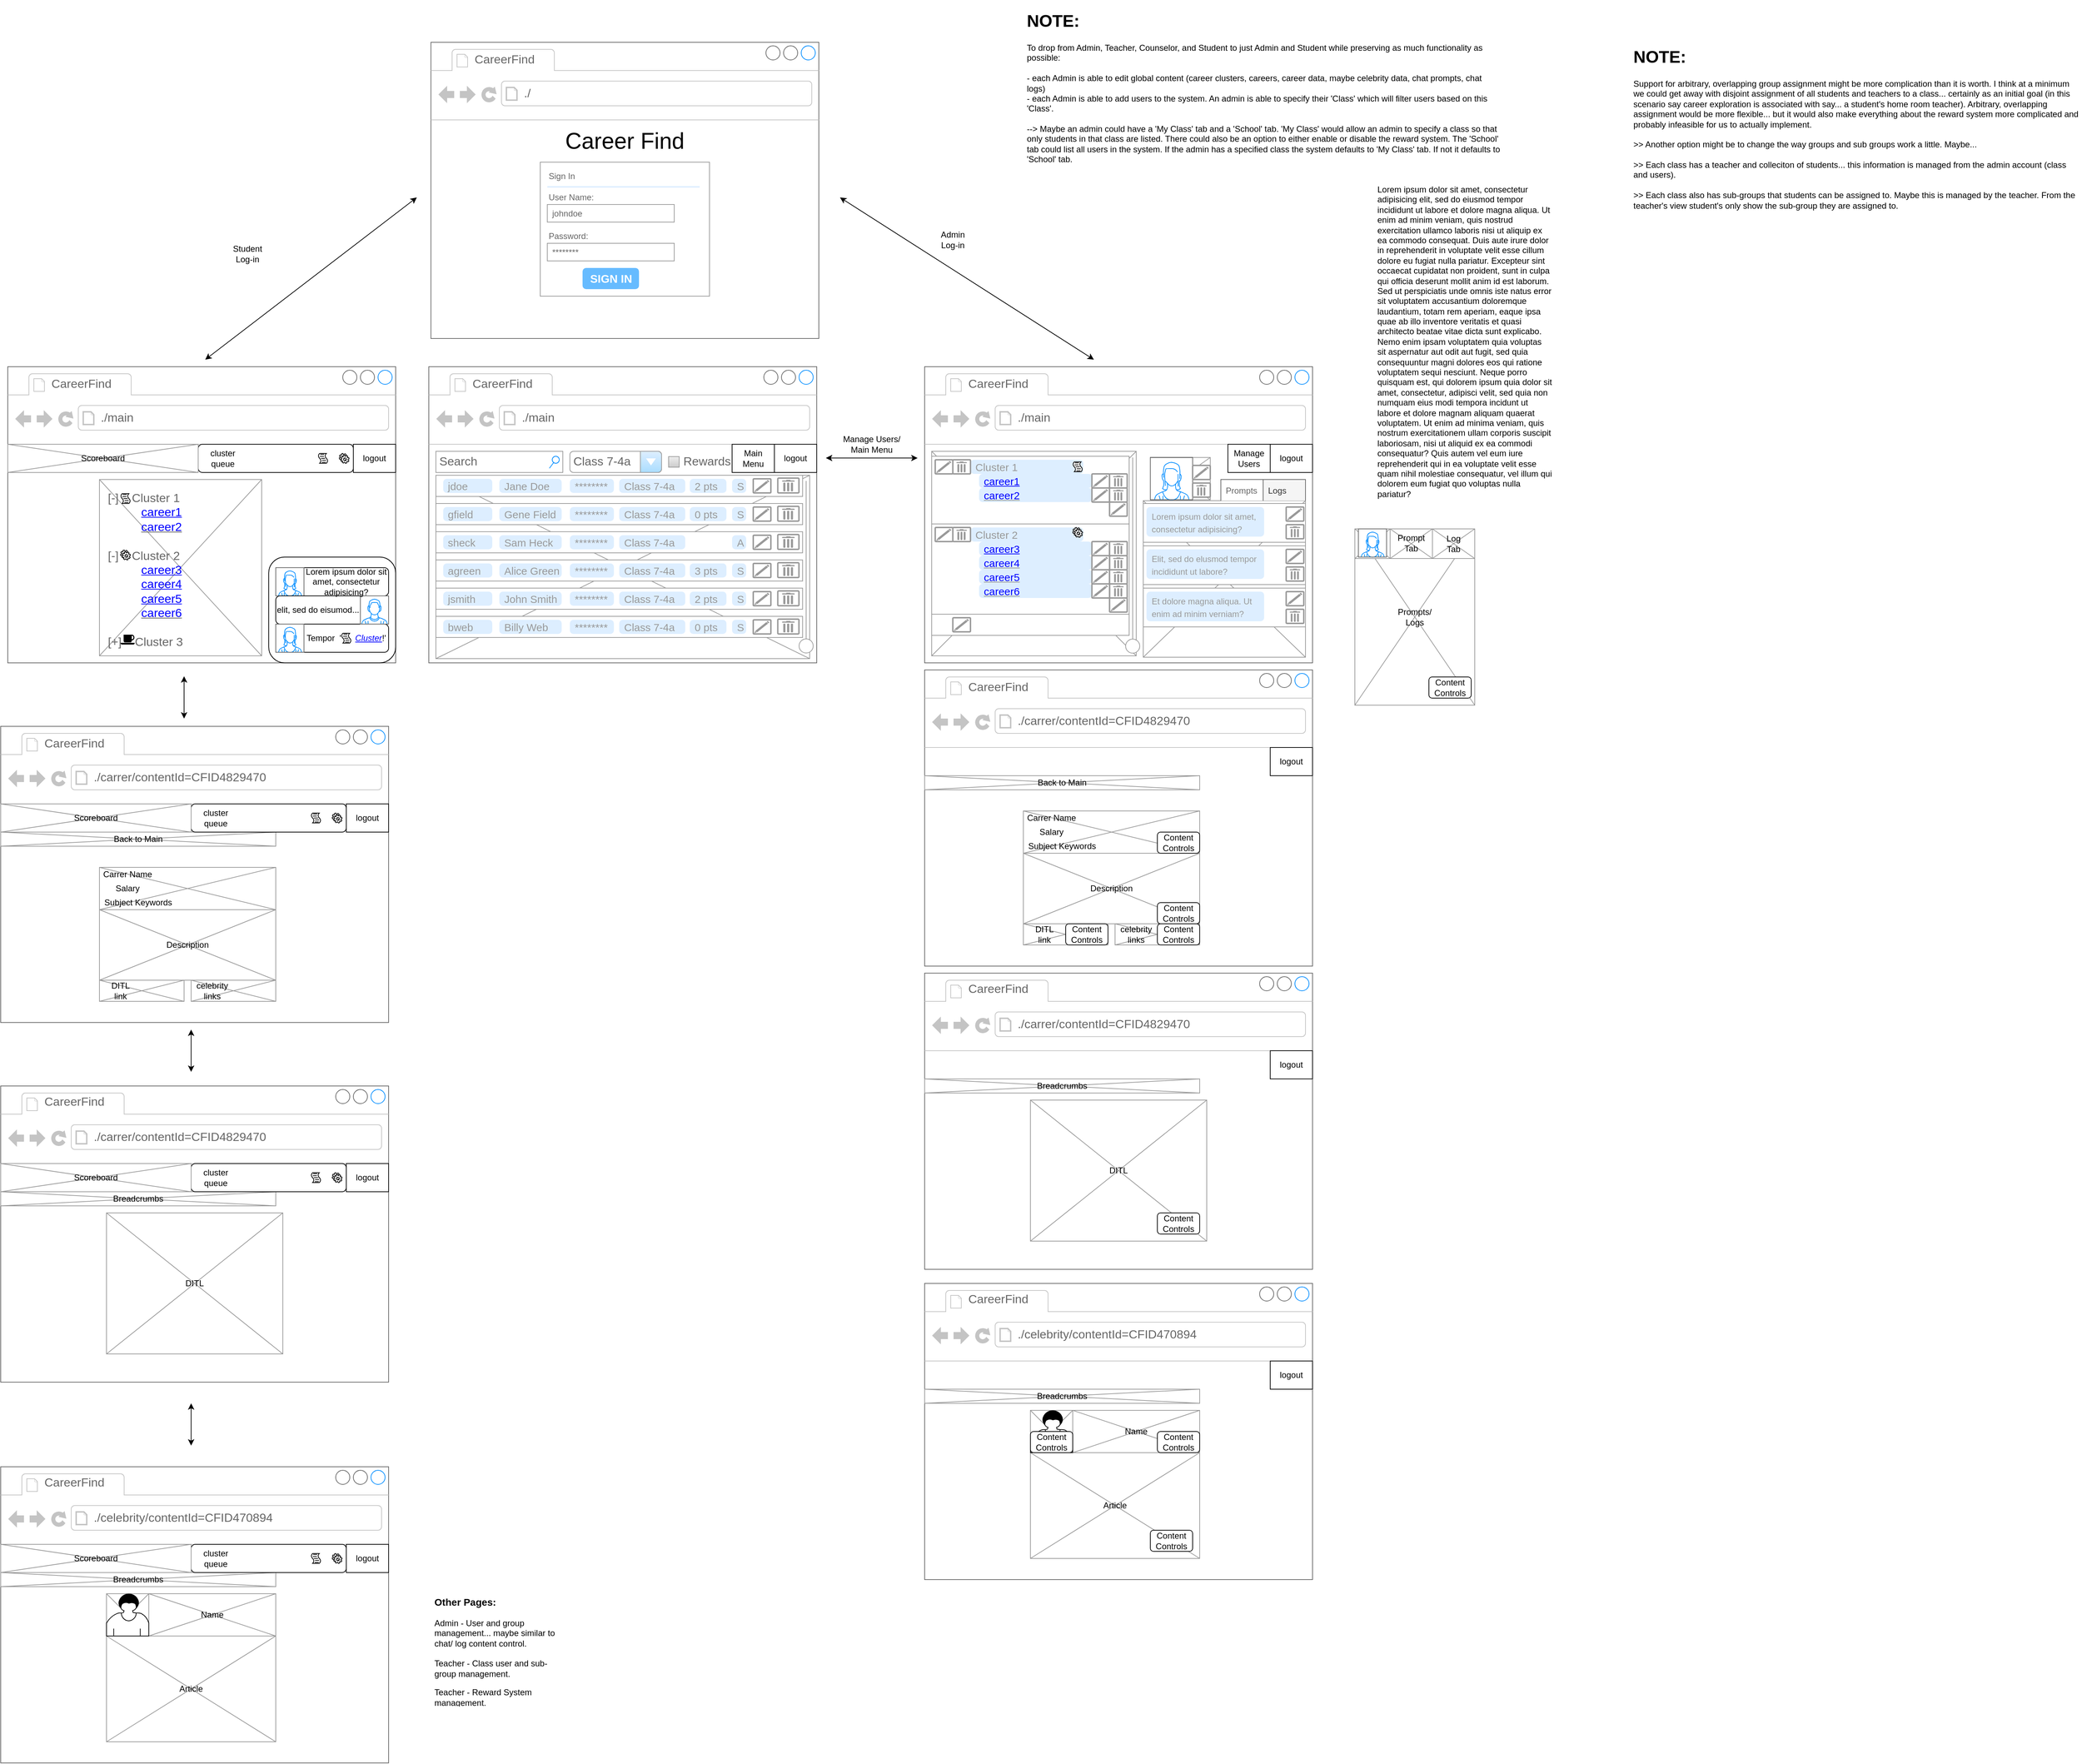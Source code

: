 <mxfile version="12.6.5" type="device"><diagram id="jc_Ys0mqJ4Q0vreT7TdZ" name="Page-1"><mxGraphModel dx="2272" dy="1922" grid="1" gridSize="10" guides="1" tooltips="1" connect="1" arrows="1" fold="1" page="1" pageScale="1" pageWidth="850" pageHeight="1100" math="0" shadow="0"><root><mxCell id="0"/><mxCell id="1" parent="0"/><mxCell id="tF2TXDtSCHiy5sIud65U-2" value="" style="strokeWidth=1;shadow=0;dashed=0;align=center;html=1;shape=mxgraph.mockup.containers.browserWindow;rSize=0;strokeColor=#666666;strokeColor2=#008cff;strokeColor3=#c4c4c4;mainText=,;recursiveResize=0;" parent="1" vertex="1"><mxGeometry x="20" y="20" width="550" height="420" as="geometry"/></mxCell><mxCell id="tF2TXDtSCHiy5sIud65U-3" value="CareerFind" style="strokeWidth=1;shadow=0;dashed=0;align=center;html=1;shape=mxgraph.mockup.containers.anchor;fontSize=17;fontColor=#666666;align=left;" parent="tF2TXDtSCHiy5sIud65U-2" vertex="1"><mxGeometry x="60" y="12" width="110" height="26" as="geometry"/></mxCell><mxCell id="tF2TXDtSCHiy5sIud65U-4" value="./" style="strokeWidth=1;shadow=0;dashed=0;align=center;html=1;shape=mxgraph.mockup.containers.anchor;rSize=0;fontSize=17;fontColor=#666666;align=left;" parent="tF2TXDtSCHiy5sIud65U-2" vertex="1"><mxGeometry x="130" y="60" width="250" height="26" as="geometry"/></mxCell><mxCell id="tF2TXDtSCHiy5sIud65U-17" value="&lt;font style=&quot;font-size: 32px&quot;&gt;Career Find&lt;/font&gt;" style="text;html=1;strokeColor=none;fillColor=none;align=center;verticalAlign=middle;whiteSpace=wrap;rounded=0;" parent="tF2TXDtSCHiy5sIud65U-2" vertex="1"><mxGeometry x="180" y="130" width="190" height="20" as="geometry"/></mxCell><mxCell id="tF2TXDtSCHiy5sIud65U-5" value="" style="strokeWidth=1;shadow=0;dashed=0;align=center;html=1;shape=mxgraph.mockup.forms.rrect;rSize=0;strokeColor=#999999;fillColor=#ffffff;" parent="tF2TXDtSCHiy5sIud65U-2" vertex="1"><mxGeometry x="155" y="170" width="240" height="190" as="geometry"/></mxCell><mxCell id="tF2TXDtSCHiy5sIud65U-6" value="Sign In" style="strokeWidth=1;shadow=0;dashed=0;align=center;html=1;shape=mxgraph.mockup.forms.anchor;fontSize=12;fontColor=#666666;align=left;resizeWidth=1;spacingLeft=0;" parent="tF2TXDtSCHiy5sIud65U-5" vertex="1"><mxGeometry width="120" height="20" relative="1" as="geometry"><mxPoint x="10" y="10" as="offset"/></mxGeometry></mxCell><mxCell id="tF2TXDtSCHiy5sIud65U-7" value="" style="shape=line;strokeColor=#ddeeff;strokeWidth=2;html=1;resizeWidth=1;" parent="tF2TXDtSCHiy5sIud65U-5" vertex="1"><mxGeometry width="216" height="10" relative="1" as="geometry"><mxPoint x="10" y="30" as="offset"/></mxGeometry></mxCell><mxCell id="tF2TXDtSCHiy5sIud65U-8" value="User Name:" style="strokeWidth=1;shadow=0;dashed=0;align=center;html=1;shape=mxgraph.mockup.forms.anchor;fontSize=12;fontColor=#666666;align=left;resizeWidth=1;spacingLeft=0;" parent="tF2TXDtSCHiy5sIud65U-5" vertex="1"><mxGeometry width="120" height="20" relative="1" as="geometry"><mxPoint x="10" y="40" as="offset"/></mxGeometry></mxCell><mxCell id="tF2TXDtSCHiy5sIud65U-9" value="johndoe" style="strokeWidth=1;shadow=0;dashed=0;align=center;html=1;shape=mxgraph.mockup.forms.rrect;rSize=0;strokeColor=#999999;fontColor=#666666;align=left;spacingLeft=5;resizeWidth=1;" parent="tF2TXDtSCHiy5sIud65U-5" vertex="1"><mxGeometry width="180" height="25" relative="1" as="geometry"><mxPoint x="10" y="60" as="offset"/></mxGeometry></mxCell><mxCell id="tF2TXDtSCHiy5sIud65U-10" value="Password:" style="strokeWidth=1;shadow=0;dashed=0;align=center;html=1;shape=mxgraph.mockup.forms.anchor;fontSize=12;fontColor=#666666;align=left;resizeWidth=1;spacingLeft=0;" parent="tF2TXDtSCHiy5sIud65U-5" vertex="1"><mxGeometry width="120" height="20" relative="1" as="geometry"><mxPoint x="10" y="95" as="offset"/></mxGeometry></mxCell><mxCell id="tF2TXDtSCHiy5sIud65U-11" value="********" style="strokeWidth=1;shadow=0;dashed=0;align=center;html=1;shape=mxgraph.mockup.forms.rrect;rSize=0;strokeColor=#999999;fontColor=#666666;align=left;spacingLeft=5;resizeWidth=1;" parent="tF2TXDtSCHiy5sIud65U-5" vertex="1"><mxGeometry width="180" height="25" relative="1" as="geometry"><mxPoint x="10" y="115" as="offset"/></mxGeometry></mxCell><mxCell id="tF2TXDtSCHiy5sIud65U-12" value="SIGN IN" style="strokeWidth=1;shadow=0;dashed=0;align=center;html=1;shape=mxgraph.mockup.forms.rrect;rSize=5;strokeColor=none;fontColor=#ffffff;fillColor=#66bbff;fontSize=16;fontStyle=1;" parent="tF2TXDtSCHiy5sIud65U-5" vertex="1"><mxGeometry y="1" width="80" height="30" relative="1" as="geometry"><mxPoint x="60" y="-40" as="offset"/></mxGeometry></mxCell><mxCell id="tF2TXDtSCHiy5sIud65U-13" value="" style="strokeWidth=1;shadow=0;dashed=0;align=center;html=1;shape=mxgraph.mockup.forms.anchor;fontSize=12;fontColor=#9999ff;align=left;spacingLeft=0;fontStyle=4;resizeWidth=1;" parent="tF2TXDtSCHiy5sIud65U-5" vertex="1"><mxGeometry y="1" width="180" height="20" relative="1" as="geometry"><mxPoint x="10" y="-110" as="offset"/></mxGeometry></mxCell><mxCell id="tF2TXDtSCHiy5sIud65U-15" value="" style="strokeWidth=1;shadow=0;dashed=0;align=center;html=1;shape=mxgraph.mockup.forms.anchor;fontSize=12;fontColor=#666666;align=left;spacingLeft=0;resizeWidth=1;" parent="tF2TXDtSCHiy5sIud65U-5" vertex="1"><mxGeometry y="1" width="180" height="20" relative="1" as="geometry"><mxPoint x="10" y="-70" as="offset"/></mxGeometry></mxCell><mxCell id="tF2TXDtSCHiy5sIud65U-131" value="" style="group" parent="1" vertex="1" connectable="0"><mxGeometry x="720" y="480" width="600" height="420" as="geometry"/></mxCell><mxCell id="st-yHQQgyp35vEaG_w5X-1" value="" style="group" parent="tF2TXDtSCHiy5sIud65U-131" vertex="1" connectable="0"><mxGeometry width="550" height="420" as="geometry"/></mxCell><mxCell id="tF2TXDtSCHiy5sIud65U-19" value="" style="strokeWidth=1;shadow=0;dashed=0;align=center;html=1;shape=mxgraph.mockup.containers.browserWindow;rSize=0;strokeColor=#666666;strokeColor2=#008cff;strokeColor3=#c4c4c4;mainText=,;recursiveResize=0;" parent="st-yHQQgyp35vEaG_w5X-1" vertex="1"><mxGeometry width="550" height="420" as="geometry"/></mxCell><mxCell id="tF2TXDtSCHiy5sIud65U-20" value="CareerFind" style="strokeWidth=1;shadow=0;dashed=0;align=center;html=1;shape=mxgraph.mockup.containers.anchor;fontSize=17;fontColor=#666666;align=left;" parent="st-yHQQgyp35vEaG_w5X-1" vertex="1"><mxGeometry x="60" y="12" width="110" height="26" as="geometry"/></mxCell><mxCell id="tF2TXDtSCHiy5sIud65U-21" value="./main" style="strokeWidth=1;shadow=0;dashed=0;align=center;html=1;shape=mxgraph.mockup.containers.anchor;rSize=0;fontSize=17;fontColor=#666666;align=left;" parent="st-yHQQgyp35vEaG_w5X-1" vertex="1"><mxGeometry x="130" y="60" width="250" height="26" as="geometry"/></mxCell><mxCell id="tF2TXDtSCHiy5sIud65U-65" value="" style="verticalLabelPosition=bottom;shadow=0;dashed=0;align=center;html=1;verticalAlign=top;strokeWidth=1;shape=mxgraph.mockup.graphics.simpleIcon;strokeColor=#999999;fillColor=#ffffff;" parent="st-yHQQgyp35vEaG_w5X-1" vertex="1"><mxGeometry x="10" y="120" width="290" height="290" as="geometry"/></mxCell><mxCell id="-eYAOMhEKpFUqDAnB0VM-145" value="" style="group" parent="st-yHQQgyp35vEaG_w5X-1" vertex="1" connectable="0"><mxGeometry y="110" width="550" height="40" as="geometry"/></mxCell><mxCell id="-eYAOMhEKpFUqDAnB0VM-3" value="logout" style="rounded=0;whiteSpace=wrap;html=1;" parent="-eYAOMhEKpFUqDAnB0VM-145" vertex="1"><mxGeometry x="490" width="60" height="40" as="geometry"/></mxCell><mxCell id="st-yHQQgyp35vEaG_w5X-65" value="" style="group" parent="st-yHQQgyp35vEaG_w5X-1" vertex="1" connectable="0"><mxGeometry x="310" y="190" width="230" height="222" as="geometry"/></mxCell><mxCell id="-eYAOMhEKpFUqDAnB0VM-144" value="" style="group" parent="st-yHQQgyp35vEaG_w5X-65" vertex="1" connectable="0"><mxGeometry width="230" height="222" as="geometry"/></mxCell><mxCell id="-eYAOMhEKpFUqDAnB0VM-65" value="" style="verticalLabelPosition=bottom;shadow=0;dashed=0;align=center;html=1;verticalAlign=top;strokeWidth=1;shape=mxgraph.mockup.graphics.simpleIcon;strokeColor=#999999;fillColor=#ffffff;" parent="-eYAOMhEKpFUqDAnB0VM-144" vertex="1"><mxGeometry width="230" height="222" as="geometry"/></mxCell><mxCell id="KoO8-LNmdjFzoTWulAmM-99" value="" style="strokeWidth=1;shadow=0;dashed=0;align=center;html=1;shape=mxgraph.mockup.misc.rrect;rSize=0;strokeColor=#999999;fillColor=#ffffff;" vertex="1" parent="-eYAOMhEKpFUqDAnB0VM-144"><mxGeometry y="4" width="230" height="55" as="geometry"/></mxCell><mxCell id="KoO8-LNmdjFzoTWulAmM-103" value="" style="strokeWidth=1;shadow=0;dashed=0;align=center;html=1;shape=mxgraph.mockup.misc.anchor;" vertex="1" parent="KoO8-LNmdjFzoTWulAmM-99"><mxGeometry x="227.7" y="15" as="geometry"/></mxCell><mxCell id="KoO8-LNmdjFzoTWulAmM-104" value="" style="strokeWidth=1;shadow=0;dashed=0;align=center;html=1;shape=mxgraph.mockup.misc.anchor;" vertex="1" parent="KoO8-LNmdjFzoTWulAmM-99"><mxGeometry x="213.9" y="15" as="geometry"/></mxCell><mxCell id="KoO8-LNmdjFzoTWulAmM-105" value="&lt;font style=&quot;font-size: 12px&quot;&gt;Lorem ipsum dolor sit amet, consectetur adipisicing?&lt;/font&gt;" style="strokeWidth=1;shadow=0;dashed=0;align=center;html=1;shape=mxgraph.mockup.misc.rrect;rSize=5;strokeColor=none;fontSize=15;fontColor=#999999;fillColor=#ddeeff;align=left;spacingLeft=5;whiteSpace=wrap;" vertex="1" parent="KoO8-LNmdjFzoTWulAmM-99"><mxGeometry x="4.6" y="5" width="166.773" height="42" as="geometry"/></mxCell><mxCell id="KoO8-LNmdjFzoTWulAmM-108" value="" style="strokeColor=#999999;verticalLabelPosition=bottom;shadow=0;dashed=0;verticalAlign=top;strokeWidth=2;html=1;shape=mxgraph.mockup.misc.editIcon;" vertex="1" parent="KoO8-LNmdjFzoTWulAmM-99"><mxGeometry x="202.625" y="5" width="25" height="20" as="geometry"/></mxCell><mxCell id="KoO8-LNmdjFzoTWulAmM-109" value="" style="strokeColor=#999999;verticalLabelPosition=bottom;shadow=0;dashed=0;verticalAlign=top;strokeWidth=2;html=1;shape=mxgraph.mockup.misc.trashcanIcon;" vertex="1" parent="KoO8-LNmdjFzoTWulAmM-99"><mxGeometry x="202.621" y="30" width="25" height="20" as="geometry"/></mxCell><mxCell id="KoO8-LNmdjFzoTWulAmM-110" value="" style="strokeWidth=1;shadow=0;dashed=0;align=center;html=1;shape=mxgraph.mockup.misc.rrect;rSize=0;strokeColor=#999999;fillColor=#ffffff;" vertex="1" parent="-eYAOMhEKpFUqDAnB0VM-144"><mxGeometry y="64" width="230" height="55" as="geometry"/></mxCell><mxCell id="KoO8-LNmdjFzoTWulAmM-111" value="" style="strokeWidth=1;shadow=0;dashed=0;align=center;html=1;shape=mxgraph.mockup.misc.anchor;" vertex="1" parent="KoO8-LNmdjFzoTWulAmM-110"><mxGeometry x="227.7" y="15" as="geometry"/></mxCell><mxCell id="KoO8-LNmdjFzoTWulAmM-112" value="" style="strokeWidth=1;shadow=0;dashed=0;align=center;html=1;shape=mxgraph.mockup.misc.anchor;" vertex="1" parent="KoO8-LNmdjFzoTWulAmM-110"><mxGeometry x="213.9" y="15" as="geometry"/></mxCell><mxCell id="KoO8-LNmdjFzoTWulAmM-113" value="&lt;font style=&quot;font-size: 12px&quot;&gt;Elit, sed do elusmod tempor incididunt ut labore?&lt;/font&gt;" style="strokeWidth=1;shadow=0;dashed=0;align=center;html=1;shape=mxgraph.mockup.misc.rrect;rSize=5;strokeColor=none;fontSize=15;fontColor=#999999;fillColor=#ddeeff;align=left;spacingLeft=5;whiteSpace=wrap;" vertex="1" parent="KoO8-LNmdjFzoTWulAmM-110"><mxGeometry x="4.6" y="5" width="166.773" height="42" as="geometry"/></mxCell><mxCell id="KoO8-LNmdjFzoTWulAmM-114" value="" style="strokeColor=#999999;verticalLabelPosition=bottom;shadow=0;dashed=0;verticalAlign=top;strokeWidth=2;html=1;shape=mxgraph.mockup.misc.editIcon;" vertex="1" parent="KoO8-LNmdjFzoTWulAmM-110"><mxGeometry x="202.625" y="5" width="25" height="20" as="geometry"/></mxCell><mxCell id="KoO8-LNmdjFzoTWulAmM-115" value="" style="strokeColor=#999999;verticalLabelPosition=bottom;shadow=0;dashed=0;verticalAlign=top;strokeWidth=2;html=1;shape=mxgraph.mockup.misc.trashcanIcon;" vertex="1" parent="KoO8-LNmdjFzoTWulAmM-110"><mxGeometry x="202.621" y="30" width="25" height="20" as="geometry"/></mxCell><mxCell id="KoO8-LNmdjFzoTWulAmM-116" value="" style="strokeWidth=1;shadow=0;dashed=0;align=center;html=1;shape=mxgraph.mockup.misc.rrect;rSize=0;strokeColor=#999999;fillColor=#ffffff;" vertex="1" parent="-eYAOMhEKpFUqDAnB0VM-144"><mxGeometry y="124" width="230" height="55" as="geometry"/></mxCell><mxCell id="KoO8-LNmdjFzoTWulAmM-117" value="" style="strokeWidth=1;shadow=0;dashed=0;align=center;html=1;shape=mxgraph.mockup.misc.anchor;" vertex="1" parent="KoO8-LNmdjFzoTWulAmM-116"><mxGeometry x="227.7" y="15" as="geometry"/></mxCell><mxCell id="KoO8-LNmdjFzoTWulAmM-118" value="" style="strokeWidth=1;shadow=0;dashed=0;align=center;html=1;shape=mxgraph.mockup.misc.anchor;" vertex="1" parent="KoO8-LNmdjFzoTWulAmM-116"><mxGeometry x="213.9" y="15" as="geometry"/></mxCell><mxCell id="KoO8-LNmdjFzoTWulAmM-119" value="&lt;font style=&quot;font-size: 12px&quot;&gt;Et dolore magna aliqua. Ut enim ad minim verniam?&lt;/font&gt;" style="strokeWidth=1;shadow=0;dashed=0;align=center;html=1;shape=mxgraph.mockup.misc.rrect;rSize=5;strokeColor=none;fontSize=15;fontColor=#999999;fillColor=#ddeeff;align=left;spacingLeft=5;whiteSpace=wrap;" vertex="1" parent="KoO8-LNmdjFzoTWulAmM-116"><mxGeometry x="4.6" y="5" width="166.773" height="42" as="geometry"/></mxCell><mxCell id="KoO8-LNmdjFzoTWulAmM-120" value="" style="strokeColor=#999999;verticalLabelPosition=bottom;shadow=0;dashed=0;verticalAlign=top;strokeWidth=2;html=1;shape=mxgraph.mockup.misc.editIcon;" vertex="1" parent="KoO8-LNmdjFzoTWulAmM-116"><mxGeometry x="202.625" y="5" width="25" height="20" as="geometry"/></mxCell><mxCell id="KoO8-LNmdjFzoTWulAmM-121" value="" style="strokeColor=#999999;verticalLabelPosition=bottom;shadow=0;dashed=0;verticalAlign=top;strokeWidth=2;html=1;shape=mxgraph.mockup.misc.trashcanIcon;" vertex="1" parent="KoO8-LNmdjFzoTWulAmM-116"><mxGeometry x="202.621" y="30" width="25" height="20" as="geometry"/></mxCell><mxCell id="KoO8-LNmdjFzoTWulAmM-73" value="Manage Users" style="rounded=0;whiteSpace=wrap;html=1;" vertex="1" parent="st-yHQQgyp35vEaG_w5X-1"><mxGeometry x="430" y="110" width="60" height="40" as="geometry"/></mxCell><mxCell id="KoO8-LNmdjFzoTWulAmM-80" value="" style="verticalLabelPosition=bottom;shadow=0;dashed=0;align=center;html=1;verticalAlign=top;strokeWidth=1;shape=mxgraph.mockup.forms.horSlider;strokeColor=#999999;sliderStyle=basic;sliderPos=0;handleStyle=circle;fillColor2=#ddeeff;direction=north;" vertex="1" parent="st-yHQQgyp35vEaG_w5X-1"><mxGeometry x="280" y="128.75" width="30" height="272.5" as="geometry"/></mxCell><mxCell id="KoO8-LNmdjFzoTWulAmM-81" value="&lt;font style=&quot;font-size: 12px&quot;&gt;Prompts&lt;/font&gt;" style="strokeWidth=1;shadow=0;dashed=0;align=left;html=1;shape=mxgraph.mockup.forms.uRect;fontSize=17;fontColor=#666666;align=left;spacingLeft=5;strokeColor=#666666;" vertex="1" parent="st-yHQQgyp35vEaG_w5X-1"><mxGeometry x="420" y="160" width="60" height="30" as="geometry"/></mxCell><mxCell id="KoO8-LNmdjFzoTWulAmM-84" value="&lt;font style=&quot;font-size: 12px&quot;&gt;Logs&lt;/font&gt;" style="strokeWidth=1;shadow=0;dashed=0;align=left;html=1;shape=mxgraph.mockup.forms.uRect;fontSize=17;fontColor=#333333;align=left;spacingLeft=5;strokeColor=#666666;fillColor=#f5f5f5;" vertex="1" parent="st-yHQQgyp35vEaG_w5X-1"><mxGeometry x="480" y="160" width="60" height="30" as="geometry"/></mxCell><mxCell id="KoO8-LNmdjFzoTWulAmM-96" value="" style="verticalLabelPosition=bottom;shadow=0;dashed=0;align=center;html=1;verticalAlign=top;strokeWidth=1;shape=mxgraph.mockup.graphics.simpleIcon;strokeColor=#999999;fillColor=#ffffff;" vertex="1" parent="st-yHQQgyp35vEaG_w5X-1"><mxGeometry x="320" y="128.75" width="85" height="60" as="geometry"/></mxCell><mxCell id="KoO8-LNmdjFzoTWulAmM-85" value="" style="verticalLabelPosition=bottom;shadow=0;dashed=0;align=center;html=1;verticalAlign=top;strokeWidth=1;shape=mxgraph.mockup.containers.userFemale;strokeColor=#666666;strokeColor2=#008cff;" vertex="1" parent="st-yHQQgyp35vEaG_w5X-1"><mxGeometry x="320" y="128.75" width="60" height="60" as="geometry"/></mxCell><mxCell id="KoO8-LNmdjFzoTWulAmM-97" value="" style="strokeColor=#999999;verticalLabelPosition=bottom;shadow=0;dashed=0;verticalAlign=top;strokeWidth=2;html=1;shape=mxgraph.mockup.misc.editIcon;" vertex="1" parent="st-yHQQgyp35vEaG_w5X-1"><mxGeometry x="380" y="140" width="25" height="20" as="geometry"/></mxCell><mxCell id="KoO8-LNmdjFzoTWulAmM-98" value="" style="strokeColor=#999999;verticalLabelPosition=bottom;shadow=0;dashed=0;verticalAlign=top;strokeWidth=2;html=1;shape=mxgraph.mockup.misc.trashcanIcon;" vertex="1" parent="st-yHQQgyp35vEaG_w5X-1"><mxGeometry x="380" y="165" width="25" height="20" as="geometry"/></mxCell><mxCell id="KoO8-LNmdjFzoTWulAmM-135" value="" style="strokeWidth=1;shadow=0;dashed=0;align=center;html=1;shape=mxgraph.mockup.misc.rrect;rSize=0;strokeColor=#999999;fillColor=#ffffff;" vertex="1" parent="st-yHQQgyp35vEaG_w5X-1"><mxGeometry x="10" y="127" width="280" height="96" as="geometry"/></mxCell><mxCell id="KoO8-LNmdjFzoTWulAmM-136" value="" style="strokeWidth=1;shadow=0;dashed=0;align=center;html=1;shape=mxgraph.mockup.misc.anchor;" vertex="1" parent="KoO8-LNmdjFzoTWulAmM-135"><mxGeometry x="277.2" y="15" as="geometry"/></mxCell><mxCell id="KoO8-LNmdjFzoTWulAmM-137" value="" style="strokeWidth=1;shadow=0;dashed=0;align=center;html=1;shape=mxgraph.mockup.misc.anchor;" vertex="1" parent="KoO8-LNmdjFzoTWulAmM-135"><mxGeometry x="260.4" y="15" as="geometry"/></mxCell><mxCell id="KoO8-LNmdjFzoTWulAmM-129" value="Cluster 1" style="strokeWidth=1;shadow=0;dashed=0;align=center;html=1;shape=mxgraph.mockup.misc.rrect;rSize=5;strokeColor=none;fontSize=15;fontColor=#999999;fillColor=#ddeeff;align=left;spacingLeft=5;" vertex="1" parent="KoO8-LNmdjFzoTWulAmM-135"><mxGeometry x="55" y="5" width="160" height="20" as="geometry"/></mxCell><mxCell id="KoO8-LNmdjFzoTWulAmM-150" value="&lt;font color=&quot;#0000ff&quot;&gt;&lt;u&gt;career1&lt;/u&gt;&lt;/font&gt;" style="strokeWidth=1;shadow=0;dashed=0;align=center;html=1;shape=mxgraph.mockup.misc.rrect;rSize=5;strokeColor=none;fontSize=15;fontColor=#999999;fillColor=#ddeeff;align=left;spacingLeft=5;" vertex="1" parent="KoO8-LNmdjFzoTWulAmM-135"><mxGeometry x="67.2" y="25" width="160" height="20" as="geometry"/></mxCell><mxCell id="KoO8-LNmdjFzoTWulAmM-151" value="&lt;u&gt;&lt;font color=&quot;#0000ff&quot;&gt;career2&lt;/font&gt;&lt;/u&gt;" style="strokeWidth=1;shadow=0;dashed=0;align=center;html=1;shape=mxgraph.mockup.misc.rrect;rSize=5;strokeColor=none;fontSize=15;fontColor=#999999;fillColor=#ddeeff;align=left;spacingLeft=5;" vertex="1" parent="KoO8-LNmdjFzoTWulAmM-135"><mxGeometry x="67.2" y="45" width="160" height="20" as="geometry"/></mxCell><mxCell id="KoO8-LNmdjFzoTWulAmM-141" value="" style="strokeColor=#999999;verticalLabelPosition=bottom;shadow=0;dashed=0;verticalAlign=top;strokeWidth=2;html=1;shape=mxgraph.mockup.misc.editIcon;" vertex="1" parent="KoO8-LNmdjFzoTWulAmM-135"><mxGeometry x="5" y="5" width="25" height="20" as="geometry"/></mxCell><mxCell id="KoO8-LNmdjFzoTWulAmM-146" value="" style="strokeColor=#999999;verticalLabelPosition=bottom;shadow=0;dashed=0;verticalAlign=top;strokeWidth=2;html=1;shape=mxgraph.mockup.misc.trashcanIcon;" vertex="1" parent="KoO8-LNmdjFzoTWulAmM-135"><mxGeometry x="30" y="5" width="25" height="20" as="geometry"/></mxCell><mxCell id="KoO8-LNmdjFzoTWulAmM-143" value="" style="strokeColor=#999999;verticalLabelPosition=bottom;shadow=0;dashed=0;verticalAlign=top;strokeWidth=2;html=1;shape=mxgraph.mockup.misc.editIcon;" vertex="1" parent="KoO8-LNmdjFzoTWulAmM-135"><mxGeometry x="227.2" y="25" width="25" height="20" as="geometry"/></mxCell><mxCell id="KoO8-LNmdjFzoTWulAmM-147" value="" style="strokeColor=#999999;verticalLabelPosition=bottom;shadow=0;dashed=0;verticalAlign=top;strokeWidth=2;html=1;shape=mxgraph.mockup.misc.trashcanIcon;" vertex="1" parent="KoO8-LNmdjFzoTWulAmM-135"><mxGeometry x="252.2" y="25" width="25" height="20" as="geometry"/></mxCell><mxCell id="KoO8-LNmdjFzoTWulAmM-144" value="" style="strokeColor=#999999;verticalLabelPosition=bottom;shadow=0;dashed=0;verticalAlign=top;strokeWidth=2;html=1;shape=mxgraph.mockup.misc.editIcon;" vertex="1" parent="KoO8-LNmdjFzoTWulAmM-135"><mxGeometry x="227.2" y="45" width="25" height="20" as="geometry"/></mxCell><mxCell id="KoO8-LNmdjFzoTWulAmM-148" value="" style="strokeColor=#999999;verticalLabelPosition=bottom;shadow=0;dashed=0;verticalAlign=top;strokeWidth=2;html=1;shape=mxgraph.mockup.misc.trashcanIcon;" vertex="1" parent="KoO8-LNmdjFzoTWulAmM-135"><mxGeometry x="252.2" y="45" width="25" height="20" as="geometry"/></mxCell><mxCell id="KoO8-LNmdjFzoTWulAmM-145" value="" style="strokeColor=#999999;verticalLabelPosition=bottom;shadow=0;dashed=0;verticalAlign=top;strokeWidth=2;html=1;shape=mxgraph.mockup.misc.editIcon;" vertex="1" parent="KoO8-LNmdjFzoTWulAmM-135"><mxGeometry x="252.2" y="65" width="25" height="20" as="geometry"/></mxCell><mxCell id="KoO8-LNmdjFzoTWulAmM-171" value="" style="shape=mxgraph.bpmn.script_task;html=1;outlineConnect=0;" vertex="1" parent="KoO8-LNmdjFzoTWulAmM-135"><mxGeometry x="200" y="8" width="14" height="14" as="geometry"/></mxCell><mxCell id="KoO8-LNmdjFzoTWulAmM-152" value="" style="strokeWidth=1;shadow=0;dashed=0;align=center;html=1;shape=mxgraph.mockup.misc.rrect;rSize=0;strokeColor=#999999;fillColor=#ffffff;" vertex="1" parent="st-yHQQgyp35vEaG_w5X-1"><mxGeometry x="10" y="223" width="280" height="128" as="geometry"/></mxCell><mxCell id="KoO8-LNmdjFzoTWulAmM-153" value="" style="strokeWidth=1;shadow=0;dashed=0;align=center;html=1;shape=mxgraph.mockup.misc.anchor;" vertex="1" parent="KoO8-LNmdjFzoTWulAmM-152"><mxGeometry x="277.2" y="15" as="geometry"/></mxCell><mxCell id="KoO8-LNmdjFzoTWulAmM-154" value="" style="strokeWidth=1;shadow=0;dashed=0;align=center;html=1;shape=mxgraph.mockup.misc.anchor;" vertex="1" parent="KoO8-LNmdjFzoTWulAmM-152"><mxGeometry x="260.4" y="15" as="geometry"/></mxCell><mxCell id="KoO8-LNmdjFzoTWulAmM-155" value="Cluster 2" style="strokeWidth=1;shadow=0;dashed=0;align=center;html=1;shape=mxgraph.mockup.misc.rrect;rSize=5;strokeColor=none;fontSize=15;fontColor=#999999;fillColor=#ddeeff;align=left;spacingLeft=5;" vertex="1" parent="KoO8-LNmdjFzoTWulAmM-152"><mxGeometry x="55" y="5" width="160" height="20" as="geometry"/></mxCell><mxCell id="KoO8-LNmdjFzoTWulAmM-163" value="&lt;font color=&quot;#0000ff&quot;&gt;&lt;u&gt;career3&lt;/u&gt;&lt;/font&gt;" style="strokeWidth=1;shadow=0;dashed=0;align=center;html=1;shape=mxgraph.mockup.misc.rrect;rSize=5;strokeColor=none;fontSize=15;fontColor=#999999;fillColor=#ddeeff;align=left;spacingLeft=5;" vertex="1" parent="KoO8-LNmdjFzoTWulAmM-152"><mxGeometry x="67.2" y="25" width="160" height="20" as="geometry"/></mxCell><mxCell id="KoO8-LNmdjFzoTWulAmM-164" value="&lt;u&gt;&lt;font color=&quot;#0000ff&quot;&gt;career4&lt;/font&gt;&lt;/u&gt;" style="strokeWidth=1;shadow=0;dashed=0;align=center;html=1;shape=mxgraph.mockup.misc.rrect;rSize=5;strokeColor=none;fontSize=15;fontColor=#999999;fillColor=#ddeeff;align=left;spacingLeft=5;" vertex="1" parent="KoO8-LNmdjFzoTWulAmM-152"><mxGeometry x="67.2" y="45" width="160" height="20" as="geometry"/></mxCell><mxCell id="KoO8-LNmdjFzoTWulAmM-169" value="&lt;u&gt;&lt;font color=&quot;#0000ff&quot;&gt;career5&lt;/font&gt;&lt;/u&gt;" style="strokeWidth=1;shadow=0;dashed=0;align=center;html=1;shape=mxgraph.mockup.misc.rrect;rSize=5;strokeColor=none;fontSize=15;fontColor=#999999;fillColor=#ddeeff;align=left;spacingLeft=5;" vertex="1" parent="KoO8-LNmdjFzoTWulAmM-152"><mxGeometry x="67.2" y="65" width="160" height="20" as="geometry"/></mxCell><mxCell id="KoO8-LNmdjFzoTWulAmM-170" value="&lt;u&gt;&lt;font color=&quot;#0000ff&quot;&gt;career6&lt;/font&gt;&lt;/u&gt;" style="strokeWidth=1;shadow=0;dashed=0;align=center;html=1;shape=mxgraph.mockup.misc.rrect;rSize=5;strokeColor=none;fontSize=15;fontColor=#999999;fillColor=#ddeeff;align=left;spacingLeft=5;" vertex="1" parent="KoO8-LNmdjFzoTWulAmM-152"><mxGeometry x="67.2" y="85" width="160" height="20" as="geometry"/></mxCell><mxCell id="KoO8-LNmdjFzoTWulAmM-156" value="" style="strokeColor=#999999;verticalLabelPosition=bottom;shadow=0;dashed=0;verticalAlign=top;strokeWidth=2;html=1;shape=mxgraph.mockup.misc.editIcon;" vertex="1" parent="KoO8-LNmdjFzoTWulAmM-152"><mxGeometry x="5" y="5" width="25" height="20" as="geometry"/></mxCell><mxCell id="KoO8-LNmdjFzoTWulAmM-160" value="" style="strokeColor=#999999;verticalLabelPosition=bottom;shadow=0;dashed=0;verticalAlign=top;strokeWidth=2;html=1;shape=mxgraph.mockup.misc.trashcanIcon;" vertex="1" parent="KoO8-LNmdjFzoTWulAmM-152"><mxGeometry x="30" y="5" width="25" height="20" as="geometry"/></mxCell><mxCell id="KoO8-LNmdjFzoTWulAmM-157" value="" style="strokeColor=#999999;verticalLabelPosition=bottom;shadow=0;dashed=0;verticalAlign=top;strokeWidth=2;html=1;shape=mxgraph.mockup.misc.editIcon;" vertex="1" parent="KoO8-LNmdjFzoTWulAmM-152"><mxGeometry x="227.2" y="25" width="25" height="20" as="geometry"/></mxCell><mxCell id="KoO8-LNmdjFzoTWulAmM-159" value="" style="strokeColor=#999999;verticalLabelPosition=bottom;shadow=0;dashed=0;verticalAlign=top;strokeWidth=2;html=1;shape=mxgraph.mockup.misc.editIcon;" vertex="1" parent="KoO8-LNmdjFzoTWulAmM-152"><mxGeometry x="227.2" y="65" width="25" height="20" as="geometry"/></mxCell><mxCell id="KoO8-LNmdjFzoTWulAmM-167" value="" style="strokeColor=#999999;verticalLabelPosition=bottom;shadow=0;dashed=0;verticalAlign=top;strokeWidth=2;html=1;shape=mxgraph.mockup.misc.editIcon;" vertex="1" parent="KoO8-LNmdjFzoTWulAmM-152"><mxGeometry x="252.2" y="105" width="25" height="20" as="geometry"/></mxCell><mxCell id="KoO8-LNmdjFzoTWulAmM-168" value="" style="strokeColor=#999999;verticalLabelPosition=bottom;shadow=0;dashed=0;verticalAlign=top;strokeWidth=2;html=1;shape=mxgraph.mockup.misc.trashcanIcon;" vertex="1" parent="KoO8-LNmdjFzoTWulAmM-152"><mxGeometry x="252.2" y="85" width="25" height="20" as="geometry"/></mxCell><mxCell id="KoO8-LNmdjFzoTWulAmM-166" value="" style="strokeColor=#999999;verticalLabelPosition=bottom;shadow=0;dashed=0;verticalAlign=top;strokeWidth=2;html=1;shape=mxgraph.mockup.misc.editIcon;" vertex="1" parent="KoO8-LNmdjFzoTWulAmM-152"><mxGeometry x="227.2" y="85" width="25" height="20" as="geometry"/></mxCell><mxCell id="KoO8-LNmdjFzoTWulAmM-162" value="" style="strokeColor=#999999;verticalLabelPosition=bottom;shadow=0;dashed=0;verticalAlign=top;strokeWidth=2;html=1;shape=mxgraph.mockup.misc.trashcanIcon;" vertex="1" parent="KoO8-LNmdjFzoTWulAmM-152"><mxGeometry x="252.2" y="45" width="25" height="20" as="geometry"/></mxCell><mxCell id="KoO8-LNmdjFzoTWulAmM-161" value="" style="strokeColor=#999999;verticalLabelPosition=bottom;shadow=0;dashed=0;verticalAlign=top;strokeWidth=2;html=1;shape=mxgraph.mockup.misc.trashcanIcon;" vertex="1" parent="KoO8-LNmdjFzoTWulAmM-152"><mxGeometry x="252.2" y="25" width="25" height="20" as="geometry"/></mxCell><mxCell id="KoO8-LNmdjFzoTWulAmM-158" value="" style="strokeColor=#999999;verticalLabelPosition=bottom;shadow=0;dashed=0;verticalAlign=top;strokeWidth=2;html=1;shape=mxgraph.mockup.misc.editIcon;" vertex="1" parent="KoO8-LNmdjFzoTWulAmM-152"><mxGeometry x="227.2" y="45" width="25" height="20" as="geometry"/></mxCell><mxCell id="KoO8-LNmdjFzoTWulAmM-165" value="" style="strokeColor=#999999;verticalLabelPosition=bottom;shadow=0;dashed=0;verticalAlign=top;strokeWidth=2;html=1;shape=mxgraph.mockup.misc.trashcanIcon;" vertex="1" parent="KoO8-LNmdjFzoTWulAmM-152"><mxGeometry x="252.2" y="65" width="25" height="20" as="geometry"/></mxCell><mxCell id="KoO8-LNmdjFzoTWulAmM-176" value="" style="shape=mxgraph.bpmn.service_task;html=1;outlineConnect=0;" vertex="1" parent="KoO8-LNmdjFzoTWulAmM-152"><mxGeometry x="200" y="5" width="14" height="14" as="geometry"/></mxCell><mxCell id="KoO8-LNmdjFzoTWulAmM-123" value="" style="strokeWidth=1;shadow=0;dashed=0;align=center;html=1;shape=mxgraph.mockup.misc.rrect;rSize=0;strokeColor=#999999;fillColor=#ffffff;" vertex="1" parent="st-yHQQgyp35vEaG_w5X-1"><mxGeometry x="10" y="351" width="280" height="30" as="geometry"/></mxCell><mxCell id="KoO8-LNmdjFzoTWulAmM-127" value="" style="strokeWidth=1;shadow=0;dashed=0;align=center;html=1;shape=mxgraph.mockup.misc.anchor;" vertex="1" parent="KoO8-LNmdjFzoTWulAmM-123"><mxGeometry x="277.2" y="15" as="geometry"/></mxCell><mxCell id="KoO8-LNmdjFzoTWulAmM-128" value="" style="strokeWidth=1;shadow=0;dashed=0;align=center;html=1;shape=mxgraph.mockup.misc.anchor;" vertex="1" parent="KoO8-LNmdjFzoTWulAmM-123"><mxGeometry x="260.4" y="15" as="geometry"/></mxCell><mxCell id="KoO8-LNmdjFzoTWulAmM-133" value="" style="strokeColor=#999999;verticalLabelPosition=bottom;shadow=0;dashed=0;verticalAlign=top;strokeWidth=2;html=1;shape=mxgraph.mockup.misc.editIcon;" vertex="1" parent="KoO8-LNmdjFzoTWulAmM-123"><mxGeometry x="30" y="5" width="25" height="20" as="geometry"/></mxCell><mxCell id="-eYAOMhEKpFUqDAnB0VM-252" value="&lt;h3&gt;Other Pages:&lt;/h3&gt;&lt;p&gt;Admin - User and group management... maybe similar to chat/ log content control.&lt;br&gt;&lt;br&gt;Teacher - Class user and sub-group management.&lt;/p&gt;&lt;p&gt;Teacher - Reward System management.&lt;/p&gt;" style="text;html=1;strokeColor=none;fillColor=none;spacing=5;spacingTop=-20;whiteSpace=wrap;overflow=hidden;rounded=0;" parent="1" vertex="1"><mxGeometry x="20" y="2220" width="190" height="160" as="geometry"/></mxCell><mxCell id="st-yHQQgyp35vEaG_w5X-2" value="" style="group" parent="1" vertex="1" connectable="0"><mxGeometry x="-580" y="480" width="550" height="420" as="geometry"/></mxCell><mxCell id="st-yHQQgyp35vEaG_w5X-3" value="" style="strokeWidth=1;shadow=0;dashed=0;align=center;html=1;shape=mxgraph.mockup.containers.browserWindow;rSize=0;strokeColor=#666666;strokeColor2=#008cff;strokeColor3=#c4c4c4;mainText=,;recursiveResize=0;" parent="st-yHQQgyp35vEaG_w5X-2" vertex="1"><mxGeometry width="550" height="420" as="geometry"/></mxCell><mxCell id="st-yHQQgyp35vEaG_w5X-4" value="CareerFind" style="strokeWidth=1;shadow=0;dashed=0;align=center;html=1;shape=mxgraph.mockup.containers.anchor;fontSize=17;fontColor=#666666;align=left;" parent="st-yHQQgyp35vEaG_w5X-2" vertex="1"><mxGeometry x="60" y="12" width="110" height="26" as="geometry"/></mxCell><mxCell id="st-yHQQgyp35vEaG_w5X-5" value="./main" style="strokeWidth=1;shadow=0;dashed=0;align=center;html=1;shape=mxgraph.mockup.containers.anchor;rSize=0;fontSize=17;fontColor=#666666;align=left;" parent="st-yHQQgyp35vEaG_w5X-2" vertex="1"><mxGeometry x="130" y="60" width="250" height="26" as="geometry"/></mxCell><mxCell id="st-yHQQgyp35vEaG_w5X-6" value="" style="group" parent="st-yHQQgyp35vEaG_w5X-2" vertex="1" connectable="0"><mxGeometry x="370" y="270" width="180" height="150" as="geometry"/></mxCell><mxCell id="st-yHQQgyp35vEaG_w5X-7" value="" style="rounded=1;whiteSpace=wrap;html=1;" parent="st-yHQQgyp35vEaG_w5X-6" vertex="1"><mxGeometry width="180" height="150" as="geometry"/></mxCell><mxCell id="st-yHQQgyp35vEaG_w5X-8" value="" style="rounded=1;whiteSpace=wrap;html=1;" parent="st-yHQQgyp35vEaG_w5X-6" vertex="1"><mxGeometry x="10" y="15" width="160" height="40" as="geometry"/></mxCell><mxCell id="st-yHQQgyp35vEaG_w5X-9" value="" style="verticalLabelPosition=bottom;shadow=0;dashed=0;align=center;html=1;verticalAlign=top;strokeWidth=1;shape=mxgraph.mockup.containers.userFemale;strokeColor=#666666;strokeColor2=#008cff;" parent="st-yHQQgyp35vEaG_w5X-6" vertex="1"><mxGeometry x="10" y="15" width="40" height="40" as="geometry"/></mxCell><mxCell id="st-yHQQgyp35vEaG_w5X-10" value="" style="rounded=1;whiteSpace=wrap;html=1;" parent="st-yHQQgyp35vEaG_w5X-6" vertex="1"><mxGeometry x="10" y="55" width="160" height="40" as="geometry"/></mxCell><mxCell id="st-yHQQgyp35vEaG_w5X-11" value="" style="rounded=1;whiteSpace=wrap;html=1;" parent="st-yHQQgyp35vEaG_w5X-6" vertex="1"><mxGeometry x="10" y="95" width="160" height="40" as="geometry"/></mxCell><mxCell id="st-yHQQgyp35vEaG_w5X-12" value="" style="verticalLabelPosition=bottom;shadow=0;dashed=0;align=center;html=1;verticalAlign=top;strokeWidth=1;shape=mxgraph.mockup.containers.userMale;strokeColor=#666666;strokeColor2=#008cff;" parent="st-yHQQgyp35vEaG_w5X-6" vertex="1"><mxGeometry x="130" y="55" width="40" height="40" as="geometry"/></mxCell><mxCell id="st-yHQQgyp35vEaG_w5X-13" value="" style="verticalLabelPosition=bottom;shadow=0;dashed=0;align=center;html=1;verticalAlign=top;strokeWidth=1;shape=mxgraph.mockup.containers.userFemale;strokeColor=#666666;strokeColor2=#008cff;" parent="st-yHQQgyp35vEaG_w5X-6" vertex="1"><mxGeometry x="10" y="95" width="40" height="40" as="geometry"/></mxCell><mxCell id="st-yHQQgyp35vEaG_w5X-14" value="Lorem ipsum dolor sit amet, consectetur adipisicing?" style="text;html=1;strokeColor=none;fillColor=none;align=center;verticalAlign=middle;whiteSpace=wrap;rounded=0;" parent="st-yHQQgyp35vEaG_w5X-6" vertex="1"><mxGeometry x="50" y="15" width="120" height="40" as="geometry"/></mxCell><mxCell id="st-yHQQgyp35vEaG_w5X-15" value="elit, sed do eisumod..." style="text;html=1;strokeColor=none;fillColor=none;align=center;verticalAlign=middle;whiteSpace=wrap;rounded=0;" parent="st-yHQQgyp35vEaG_w5X-6" vertex="1"><mxGeometry x="10" y="65" width="120" height="20" as="geometry"/></mxCell><mxCell id="st-yHQQgyp35vEaG_w5X-16" value="Tempor&amp;nbsp; '&amp;nbsp; &amp;nbsp; &amp;nbsp;&amp;nbsp;&lt;font color=&quot;#0000ff&quot;&gt;&lt;i&gt;&lt;u&gt;Cluster&lt;/u&gt;&lt;/i&gt;&lt;/font&gt;!'" style="text;html=1;strokeColor=none;fillColor=none;align=center;verticalAlign=middle;whiteSpace=wrap;rounded=0;" parent="st-yHQQgyp35vEaG_w5X-6" vertex="1"><mxGeometry x="50" y="105" width="120" height="20" as="geometry"/></mxCell><mxCell id="st-yHQQgyp35vEaG_w5X-17" value="" style="shape=mxgraph.bpmn.script_task;html=1;outlineConnect=0;" parent="st-yHQQgyp35vEaG_w5X-6" vertex="1"><mxGeometry x="103" y="108" width="14" height="14" as="geometry"/></mxCell><mxCell id="st-yHQQgyp35vEaG_w5X-18" value="" style="verticalLabelPosition=bottom;shadow=0;dashed=0;align=center;html=1;verticalAlign=top;strokeWidth=1;shape=mxgraph.mockup.graphics.simpleIcon;strokeColor=#999999;fillColor=#ffffff;" parent="st-yHQQgyp35vEaG_w5X-2" vertex="1"><mxGeometry x="130" y="160" width="230" height="250" as="geometry"/></mxCell><mxCell id="st-yHQQgyp35vEaG_w5X-21" value="" style="group" parent="st-yHQQgyp35vEaG_w5X-2" vertex="1" connectable="0"><mxGeometry y="110" width="550" height="40" as="geometry"/></mxCell><mxCell id="st-yHQQgyp35vEaG_w5X-22" value="logout" style="rounded=0;whiteSpace=wrap;html=1;" parent="st-yHQQgyp35vEaG_w5X-21" vertex="1"><mxGeometry x="490" width="60" height="40" as="geometry"/></mxCell><mxCell id="st-yHQQgyp35vEaG_w5X-24" value="" style="rounded=1;whiteSpace=wrap;html=1;" parent="st-yHQQgyp35vEaG_w5X-21" vertex="1"><mxGeometry x="270" width="220" height="40" as="geometry"/></mxCell><mxCell id="st-yHQQgyp35vEaG_w5X-25" value="" style="shape=mxgraph.bpmn.service_task;html=1;outlineConnect=0;" parent="st-yHQQgyp35vEaG_w5X-21" vertex="1"><mxGeometry x="470" y="13" width="14" height="14" as="geometry"/></mxCell><mxCell id="st-yHQQgyp35vEaG_w5X-26" value="" style="shape=mxgraph.bpmn.script_task;html=1;outlineConnect=0;" parent="st-yHQQgyp35vEaG_w5X-21" vertex="1"><mxGeometry x="440" y="13" width="14" height="14" as="geometry"/></mxCell><mxCell id="st-yHQQgyp35vEaG_w5X-27" value="cluster queue" style="text;html=1;strokeColor=none;fillColor=none;align=center;verticalAlign=middle;whiteSpace=wrap;rounded=0;" parent="st-yHQQgyp35vEaG_w5X-21" vertex="1"><mxGeometry x="285" y="10" width="40" height="20" as="geometry"/></mxCell><mxCell id="st-yHQQgyp35vEaG_w5X-28" value="" style="group" parent="st-yHQQgyp35vEaG_w5X-21" vertex="1" connectable="0"><mxGeometry width="270" height="40" as="geometry"/></mxCell><mxCell id="st-yHQQgyp35vEaG_w5X-29" value="" style="verticalLabelPosition=bottom;shadow=0;dashed=0;align=center;html=1;verticalAlign=top;strokeWidth=1;shape=mxgraph.mockup.graphics.simpleIcon;strokeColor=#999999;fillColor=#ffffff;" parent="st-yHQQgyp35vEaG_w5X-28" vertex="1"><mxGeometry width="270" height="40" as="geometry"/></mxCell><mxCell id="st-yHQQgyp35vEaG_w5X-30" value="Scoreboard" style="text;html=1;strokeColor=none;fillColor=none;align=center;verticalAlign=middle;whiteSpace=wrap;rounded=0;" parent="st-yHQQgyp35vEaG_w5X-28" vertex="1"><mxGeometry x="80" y="10" width="110" height="20" as="geometry"/></mxCell><mxCell id="KoO8-LNmdjFzoTWulAmM-177" value="[-]&amp;nbsp; &amp;nbsp; Cluster 1&lt;br&gt;&amp;nbsp; &amp;nbsp; &amp;nbsp; &amp;nbsp; &amp;nbsp;&amp;nbsp;&lt;font color=&quot;#0000ff&quot;&gt;&lt;u&gt;career1&lt;/u&gt;&lt;br&gt;&amp;nbsp; &amp;nbsp; &amp;nbsp; &amp;nbsp; &amp;nbsp;&amp;nbsp;&lt;/font&gt;&lt;u&gt;&lt;font color=&quot;#0000ff&quot;&gt;career2&lt;/font&gt;&lt;br&gt;&lt;/u&gt;&lt;br&gt;[-]&amp;nbsp; &amp;nbsp; Cluster 2&lt;br&gt;&amp;nbsp; &amp;nbsp; &amp;nbsp; &amp;nbsp; &amp;nbsp;&amp;nbsp;&lt;font color=&quot;#0000ff&quot;&gt;&lt;u&gt;career3&lt;/u&gt;&lt;br&gt;&amp;nbsp; &amp;nbsp; &amp;nbsp; &amp;nbsp; &amp;nbsp;&amp;nbsp;&lt;u&gt;career4&lt;br&gt;&lt;/u&gt;&amp;nbsp; &amp;nbsp; &amp;nbsp; &amp;nbsp; &amp;nbsp;&amp;nbsp;&lt;u&gt;career5&lt;/u&gt;&lt;br&gt;&amp;nbsp; &amp;nbsp; &amp;nbsp; &amp;nbsp; &amp;nbsp;&amp;nbsp;&lt;/font&gt;&lt;u&gt;&lt;font color=&quot;#0000ff&quot;&gt;career6&lt;/font&gt;&lt;br&gt;&lt;/u&gt;&lt;br&gt;[+]&amp;nbsp; &amp;nbsp; Cluster 3" style="strokeWidth=1;shadow=0;dashed=0;align=center;html=1;shape=mxgraph.mockup.text.bulletedList;textColor=#666666;mainText=,,,,;textSize=17;bulletStyle=none;strokeColor=none;fillColor=none;align=left;verticalAlign=top;fontSize=17;fontColor=#666666;" vertex="1" parent="st-yHQQgyp35vEaG_w5X-2"><mxGeometry x="140" y="170" width="150" height="240" as="geometry"/></mxCell><mxCell id="KoO8-LNmdjFzoTWulAmM-178" value="" style="shape=mxgraph.bpmn.script_task;html=1;outlineConnect=0;" vertex="1" parent="st-yHQQgyp35vEaG_w5X-2"><mxGeometry x="160" y="180" width="14" height="14" as="geometry"/></mxCell><mxCell id="KoO8-LNmdjFzoTWulAmM-179" value="" style="shape=mxgraph.bpmn.service_task;html=1;outlineConnect=0;" vertex="1" parent="st-yHQQgyp35vEaG_w5X-2"><mxGeometry x="160" y="260" width="14" height="14" as="geometry"/></mxCell><mxCell id="KoO8-LNmdjFzoTWulAmM-182" value="" style="shape=mxgraph.signs.food.coffee;html=1;pointerEvents=1;fillColor=#000000;strokeColor=none;verticalLabelPosition=bottom;verticalAlign=top;align=center;" vertex="1" parent="st-yHQQgyp35vEaG_w5X-2"><mxGeometry x="160" y="380" width="20" height="14" as="geometry"/></mxCell><mxCell id="st-yHQQgyp35vEaG_w5X-66" value="" style="group" parent="1" vertex="1" connectable="0"><mxGeometry x="720" y="910" width="550" height="1290" as="geometry"/></mxCell><mxCell id="tF2TXDtSCHiy5sIud65U-87" value="" style="strokeWidth=1;shadow=0;dashed=0;align=center;html=1;shape=mxgraph.mockup.containers.browserWindow;rSize=0;strokeColor=#666666;strokeColor2=#008cff;strokeColor3=#c4c4c4;mainText=,;recursiveResize=0;" parent="st-yHQQgyp35vEaG_w5X-66" vertex="1"><mxGeometry width="550" height="420" as="geometry"/></mxCell><mxCell id="-eYAOMhEKpFUqDAnB0VM-27" value="" style="verticalLabelPosition=bottom;shadow=0;dashed=0;align=center;html=1;verticalAlign=top;strokeWidth=1;shape=mxgraph.mockup.graphics.simpleIcon;strokeColor=#999999;fillColor=#ffffff;" parent="st-yHQQgyp35vEaG_w5X-66" vertex="1"><mxGeometry x="140" y="260" width="250" height="100" as="geometry"/></mxCell><mxCell id="tF2TXDtSCHiy5sIud65U-88" value="CareerFind" style="strokeWidth=1;shadow=0;dashed=0;align=center;html=1;shape=mxgraph.mockup.containers.anchor;fontSize=17;fontColor=#666666;align=left;" parent="st-yHQQgyp35vEaG_w5X-66" vertex="1"><mxGeometry x="60" y="12" width="110" height="26" as="geometry"/></mxCell><mxCell id="tF2TXDtSCHiy5sIud65U-89" value="./carrer/contentId=CFID4829470" style="strokeWidth=1;shadow=0;dashed=0;align=center;html=1;shape=mxgraph.mockup.containers.anchor;rSize=0;fontSize=17;fontColor=#666666;align=left;" parent="st-yHQQgyp35vEaG_w5X-66" vertex="1"><mxGeometry x="130" y="60" width="250" height="26" as="geometry"/></mxCell><mxCell id="-eYAOMhEKpFUqDAnB0VM-17" value="" style="verticalLabelPosition=bottom;shadow=0;dashed=0;align=center;html=1;verticalAlign=top;strokeWidth=1;shape=mxgraph.mockup.graphics.simpleIcon;strokeColor=#999999;fillColor=#ffffff;" parent="st-yHQQgyp35vEaG_w5X-66" vertex="1"><mxGeometry x="140" y="200" width="250" height="60" as="geometry"/></mxCell><mxCell id="-eYAOMhEKpFUqDAnB0VM-18" value="Content Controls" style="rounded=1;whiteSpace=wrap;html=1;" parent="st-yHQQgyp35vEaG_w5X-66" vertex="1"><mxGeometry x="330" y="230" width="60" height="30" as="geometry"/></mxCell><mxCell id="-eYAOMhEKpFUqDAnB0VM-20" value="Carrer Name" style="text;html=1;strokeColor=none;fillColor=none;align=center;verticalAlign=middle;whiteSpace=wrap;rounded=0;" parent="st-yHQQgyp35vEaG_w5X-66" vertex="1"><mxGeometry x="140" y="200" width="80" height="20" as="geometry"/></mxCell><mxCell id="-eYAOMhEKpFUqDAnB0VM-21" value="Salary" style="text;html=1;strokeColor=none;fillColor=none;align=center;verticalAlign=middle;whiteSpace=wrap;rounded=0;" parent="st-yHQQgyp35vEaG_w5X-66" vertex="1"><mxGeometry x="140" y="220" width="80" height="20" as="geometry"/></mxCell><mxCell id="-eYAOMhEKpFUqDAnB0VM-22" value="Subject Keywords" style="text;html=1;strokeColor=none;fillColor=none;align=center;verticalAlign=middle;whiteSpace=wrap;rounded=0;" parent="st-yHQQgyp35vEaG_w5X-66" vertex="1"><mxGeometry x="140" y="240" width="110" height="20" as="geometry"/></mxCell><mxCell id="-eYAOMhEKpFUqDAnB0VM-23" value="Description" style="text;html=1;strokeColor=none;fillColor=none;align=center;verticalAlign=middle;whiteSpace=wrap;rounded=0;" parent="st-yHQQgyp35vEaG_w5X-66" vertex="1"><mxGeometry x="230" y="300" width="70" height="20" as="geometry"/></mxCell><mxCell id="-eYAOMhEKpFUqDAnB0VM-28" value="" style="verticalLabelPosition=bottom;shadow=0;dashed=0;align=center;html=1;verticalAlign=top;strokeWidth=1;shape=mxgraph.mockup.graphics.simpleIcon;strokeColor=#999999;fillColor=#ffffff;" parent="st-yHQQgyp35vEaG_w5X-66" vertex="1"><mxGeometry x="140" y="360" width="120" height="30" as="geometry"/></mxCell><mxCell id="-eYAOMhEKpFUqDAnB0VM-29" value="" style="verticalLabelPosition=bottom;shadow=0;dashed=0;align=center;html=1;verticalAlign=top;strokeWidth=1;shape=mxgraph.mockup.graphics.simpleIcon;strokeColor=#999999;fillColor=#ffffff;" parent="st-yHQQgyp35vEaG_w5X-66" vertex="1"><mxGeometry x="270" y="360" width="120" height="30" as="geometry"/></mxCell><mxCell id="-eYAOMhEKpFUqDAnB0VM-30" value="Content Controls" style="rounded=1;whiteSpace=wrap;html=1;" parent="st-yHQQgyp35vEaG_w5X-66" vertex="1"><mxGeometry x="330" y="330" width="60" height="30" as="geometry"/></mxCell><mxCell id="-eYAOMhEKpFUqDAnB0VM-31" value="Content Controls" style="rounded=1;whiteSpace=wrap;html=1;" parent="st-yHQQgyp35vEaG_w5X-66" vertex="1"><mxGeometry x="330" y="360" width="60" height="30" as="geometry"/></mxCell><mxCell id="-eYAOMhEKpFUqDAnB0VM-32" value="Content Controls" style="rounded=1;whiteSpace=wrap;html=1;" parent="st-yHQQgyp35vEaG_w5X-66" vertex="1"><mxGeometry x="200" y="360" width="60" height="30" as="geometry"/></mxCell><mxCell id="-eYAOMhEKpFUqDAnB0VM-33" value="DITL link" style="text;html=1;strokeColor=none;fillColor=none;align=center;verticalAlign=middle;whiteSpace=wrap;rounded=0;" parent="st-yHQQgyp35vEaG_w5X-66" vertex="1"><mxGeometry x="150" y="365" width="40" height="20" as="geometry"/></mxCell><mxCell id="-eYAOMhEKpFUqDAnB0VM-34" value="celebrity links" style="text;html=1;strokeColor=none;fillColor=none;align=center;verticalAlign=middle;whiteSpace=wrap;rounded=0;" parent="st-yHQQgyp35vEaG_w5X-66" vertex="1"><mxGeometry x="280" y="365" width="40" height="20" as="geometry"/></mxCell><mxCell id="-eYAOMhEKpFUqDAnB0VM-146" value="" style="group" parent="st-yHQQgyp35vEaG_w5X-66" vertex="1" connectable="0"><mxGeometry y="110" width="550" height="40" as="geometry"/></mxCell><mxCell id="-eYAOMhEKpFUqDAnB0VM-147" value="logout" style="rounded=0;whiteSpace=wrap;html=1;" parent="-eYAOMhEKpFUqDAnB0VM-146" vertex="1"><mxGeometry x="490" width="60" height="40" as="geometry"/></mxCell><mxCell id="-eYAOMhEKpFUqDAnB0VM-175" value="" style="group" parent="st-yHQQgyp35vEaG_w5X-66" vertex="1" connectable="0"><mxGeometry y="150" width="390" height="20" as="geometry"/></mxCell><mxCell id="-eYAOMhEKpFUqDAnB0VM-176" value="" style="verticalLabelPosition=bottom;shadow=0;dashed=0;align=center;html=1;verticalAlign=top;strokeWidth=1;shape=mxgraph.mockup.graphics.simpleIcon;strokeColor=#999999;fillColor=#ffffff;" parent="-eYAOMhEKpFUqDAnB0VM-175" vertex="1"><mxGeometry width="390" height="20" as="geometry"/></mxCell><mxCell id="-eYAOMhEKpFUqDAnB0VM-177" value="Back to Main" style="text;html=1;strokeColor=none;fillColor=none;align=center;verticalAlign=middle;whiteSpace=wrap;rounded=0;" parent="-eYAOMhEKpFUqDAnB0VM-175" vertex="1"><mxGeometry x="150" width="90" height="20" as="geometry"/></mxCell><mxCell id="-eYAOMhEKpFUqDAnB0VM-178" value="" style="group" parent="st-yHQQgyp35vEaG_w5X-66" vertex="1" connectable="0"><mxGeometry y="430" width="550" height="420" as="geometry"/></mxCell><mxCell id="-eYAOMhEKpFUqDAnB0VM-157" value="" style="strokeWidth=1;shadow=0;dashed=0;align=center;html=1;shape=mxgraph.mockup.containers.browserWindow;rSize=0;strokeColor=#666666;strokeColor2=#008cff;strokeColor3=#c4c4c4;mainText=,;recursiveResize=0;" parent="-eYAOMhEKpFUqDAnB0VM-178" vertex="1"><mxGeometry width="550" height="420" as="geometry"/></mxCell><mxCell id="-eYAOMhEKpFUqDAnB0VM-158" value="" style="group" parent="-eYAOMhEKpFUqDAnB0VM-178" vertex="1" connectable="0"><mxGeometry y="110" width="550" height="40" as="geometry"/></mxCell><mxCell id="-eYAOMhEKpFUqDAnB0VM-159" value="logout" style="rounded=0;whiteSpace=wrap;html=1;" parent="-eYAOMhEKpFUqDAnB0VM-158" vertex="1"><mxGeometry x="490" width="60" height="40" as="geometry"/></mxCell><mxCell id="-eYAOMhEKpFUqDAnB0VM-170" value="./carrer/contentId=CFID4829470" style="strokeWidth=1;shadow=0;dashed=0;align=center;html=1;shape=mxgraph.mockup.containers.anchor;rSize=0;fontSize=17;fontColor=#666666;align=left;" parent="-eYAOMhEKpFUqDAnB0VM-178" vertex="1"><mxGeometry x="130" y="60" width="250" height="26" as="geometry"/></mxCell><mxCell id="-eYAOMhEKpFUqDAnB0VM-171" value="CareerFind" style="strokeWidth=1;shadow=0;dashed=0;align=center;html=1;shape=mxgraph.mockup.containers.anchor;fontSize=17;fontColor=#666666;align=left;" parent="-eYAOMhEKpFUqDAnB0VM-178" vertex="1"><mxGeometry x="60" y="10" width="110" height="26" as="geometry"/></mxCell><mxCell id="-eYAOMhEKpFUqDAnB0VM-172" value="" style="verticalLabelPosition=bottom;shadow=0;dashed=0;align=center;html=1;verticalAlign=top;strokeWidth=1;shape=mxgraph.mockup.graphics.simpleIcon;strokeColor=#999999;fillColor=#ffffff;" parent="-eYAOMhEKpFUqDAnB0VM-178" vertex="1"><mxGeometry x="150" y="180" width="250" height="200" as="geometry"/></mxCell><mxCell id="-eYAOMhEKpFUqDAnB0VM-173" value="DITL" style="text;html=1;strokeColor=none;fillColor=none;align=center;verticalAlign=middle;whiteSpace=wrap;rounded=0;" parent="-eYAOMhEKpFUqDAnB0VM-178" vertex="1"><mxGeometry x="255" y="270" width="40" height="20" as="geometry"/></mxCell><mxCell id="-eYAOMhEKpFUqDAnB0VM-174" value="" style="group" parent="-eYAOMhEKpFUqDAnB0VM-178" vertex="1" connectable="0"><mxGeometry y="150" width="390" height="20" as="geometry"/></mxCell><mxCell id="-eYAOMhEKpFUqDAnB0VM-24" value="" style="verticalLabelPosition=bottom;shadow=0;dashed=0;align=center;html=1;verticalAlign=top;strokeWidth=1;shape=mxgraph.mockup.graphics.simpleIcon;strokeColor=#999999;fillColor=#ffffff;" parent="-eYAOMhEKpFUqDAnB0VM-174" vertex="1"><mxGeometry width="390" height="20" as="geometry"/></mxCell><mxCell id="-eYAOMhEKpFUqDAnB0VM-25" value="Breadcrumbs" style="text;html=1;strokeColor=none;fillColor=none;align=center;verticalAlign=middle;whiteSpace=wrap;rounded=0;" parent="-eYAOMhEKpFUqDAnB0VM-174" vertex="1"><mxGeometry x="150" width="90" height="20" as="geometry"/></mxCell><mxCell id="-eYAOMhEKpFUqDAnB0VM-199" value="Content Controls" style="rounded=1;whiteSpace=wrap;html=1;" parent="-eYAOMhEKpFUqDAnB0VM-178" vertex="1"><mxGeometry x="330" y="340" width="60" height="30" as="geometry"/></mxCell><mxCell id="-eYAOMhEKpFUqDAnB0VM-179" value="" style="group" parent="st-yHQQgyp35vEaG_w5X-66" vertex="1" connectable="0"><mxGeometry y="870" width="550" height="420" as="geometry"/></mxCell><mxCell id="-eYAOMhEKpFUqDAnB0VM-180" value="" style="strokeWidth=1;shadow=0;dashed=0;align=center;html=1;shape=mxgraph.mockup.containers.browserWindow;rSize=0;strokeColor=#666666;strokeColor2=#008cff;strokeColor3=#c4c4c4;mainText=,;recursiveResize=0;" parent="-eYAOMhEKpFUqDAnB0VM-179" vertex="1"><mxGeometry width="550" height="420" as="geometry"/></mxCell><mxCell id="-eYAOMhEKpFUqDAnB0VM-181" value="" style="group" parent="-eYAOMhEKpFUqDAnB0VM-179" vertex="1" connectable="0"><mxGeometry y="110" width="550" height="40" as="geometry"/></mxCell><mxCell id="-eYAOMhEKpFUqDAnB0VM-182" value="logout" style="rounded=0;whiteSpace=wrap;html=1;" parent="-eYAOMhEKpFUqDAnB0VM-181" vertex="1"><mxGeometry x="490" width="60" height="40" as="geometry"/></mxCell><mxCell id="-eYAOMhEKpFUqDAnB0VM-192" value="./celebrity/contentId=CFID470894" style="strokeWidth=1;shadow=0;dashed=0;align=center;html=1;shape=mxgraph.mockup.containers.anchor;rSize=0;fontSize=17;fontColor=#666666;align=left;" parent="-eYAOMhEKpFUqDAnB0VM-179" vertex="1"><mxGeometry x="130" y="60" width="250" height="26" as="geometry"/></mxCell><mxCell id="-eYAOMhEKpFUqDAnB0VM-193" value="CareerFind" style="strokeWidth=1;shadow=0;dashed=0;align=center;html=1;shape=mxgraph.mockup.containers.anchor;fontSize=17;fontColor=#666666;align=left;" parent="-eYAOMhEKpFUqDAnB0VM-179" vertex="1"><mxGeometry x="60" y="10" width="110" height="26" as="geometry"/></mxCell><mxCell id="-eYAOMhEKpFUqDAnB0VM-194" value="" style="verticalLabelPosition=bottom;shadow=0;dashed=0;align=center;html=1;verticalAlign=top;strokeWidth=1;shape=mxgraph.mockup.graphics.simpleIcon;strokeColor=#999999;fillColor=#ffffff;" parent="-eYAOMhEKpFUqDAnB0VM-179" vertex="1"><mxGeometry x="150" y="180" width="60" height="60" as="geometry"/></mxCell><mxCell id="-eYAOMhEKpFUqDAnB0VM-196" value="" style="group" parent="-eYAOMhEKpFUqDAnB0VM-179" vertex="1" connectable="0"><mxGeometry y="150" width="390" height="20" as="geometry"/></mxCell><mxCell id="-eYAOMhEKpFUqDAnB0VM-197" value="" style="verticalLabelPosition=bottom;shadow=0;dashed=0;align=center;html=1;verticalAlign=top;strokeWidth=1;shape=mxgraph.mockup.graphics.simpleIcon;strokeColor=#999999;fillColor=#ffffff;" parent="-eYAOMhEKpFUqDAnB0VM-196" vertex="1"><mxGeometry width="390" height="20" as="geometry"/></mxCell><mxCell id="-eYAOMhEKpFUqDAnB0VM-198" value="Breadcrumbs" style="text;html=1;strokeColor=none;fillColor=none;align=center;verticalAlign=middle;whiteSpace=wrap;rounded=0;" parent="-eYAOMhEKpFUqDAnB0VM-196" vertex="1"><mxGeometry x="150" width="90" height="20" as="geometry"/></mxCell><mxCell id="-eYAOMhEKpFUqDAnB0VM-200" value="" style="verticalLabelPosition=bottom;shadow=0;dashed=0;align=center;html=1;verticalAlign=top;strokeWidth=1;shape=mxgraph.mockup.graphics.simpleIcon;strokeColor=#999999;fillColor=#ffffff;" parent="-eYAOMhEKpFUqDAnB0VM-179" vertex="1"><mxGeometry x="210" y="180" width="180" height="60" as="geometry"/></mxCell><mxCell id="-eYAOMhEKpFUqDAnB0VM-201" value="" style="verticalLabelPosition=bottom;shadow=0;dashed=0;align=center;html=1;verticalAlign=top;strokeWidth=1;shape=mxgraph.mockup.graphics.simpleIcon;strokeColor=#999999;fillColor=#ffffff;" parent="-eYAOMhEKpFUqDAnB0VM-179" vertex="1"><mxGeometry x="150" y="240" width="240" height="150" as="geometry"/></mxCell><mxCell id="-eYAOMhEKpFUqDAnB0VM-202" value="" style="shape=mxgraph.bpmn.user_task;html=1;outlineConnect=0;" parent="-eYAOMhEKpFUqDAnB0VM-179" vertex="1"><mxGeometry x="150" y="180" width="60" height="60" as="geometry"/></mxCell><mxCell id="-eYAOMhEKpFUqDAnB0VM-203" value="Name" style="text;html=1;strokeColor=none;fillColor=none;align=center;verticalAlign=middle;whiteSpace=wrap;rounded=0;" parent="-eYAOMhEKpFUqDAnB0VM-179" vertex="1"><mxGeometry x="280" y="200" width="40" height="20" as="geometry"/></mxCell><mxCell id="-eYAOMhEKpFUqDAnB0VM-227" value="Article" style="text;html=1;strokeColor=none;fillColor=none;align=center;verticalAlign=middle;whiteSpace=wrap;rounded=0;" parent="-eYAOMhEKpFUqDAnB0VM-179" vertex="1"><mxGeometry x="250" y="305" width="40" height="20" as="geometry"/></mxCell><mxCell id="-eYAOMhEKpFUqDAnB0VM-249" value="Content Controls" style="rounded=1;whiteSpace=wrap;html=1;" parent="-eYAOMhEKpFUqDAnB0VM-179" vertex="1"><mxGeometry x="330" y="210" width="60" height="30" as="geometry"/></mxCell><mxCell id="-eYAOMhEKpFUqDAnB0VM-250" value="Content Controls" style="rounded=1;whiteSpace=wrap;html=1;" parent="-eYAOMhEKpFUqDAnB0VM-179" vertex="1"><mxGeometry x="150" y="210" width="60" height="30" as="geometry"/></mxCell><mxCell id="-eYAOMhEKpFUqDAnB0VM-251" value="Content Controls" style="rounded=1;whiteSpace=wrap;html=1;" parent="-eYAOMhEKpFUqDAnB0VM-179" vertex="1"><mxGeometry x="320" y="350" width="60" height="30" as="geometry"/></mxCell><mxCell id="st-yHQQgyp35vEaG_w5X-67" value="" style="group" parent="1" vertex="1" connectable="0"><mxGeometry x="-590" y="990" width="550" height="1290" as="geometry"/></mxCell><mxCell id="st-yHQQgyp35vEaG_w5X-68" value="" style="strokeWidth=1;shadow=0;dashed=0;align=center;html=1;shape=mxgraph.mockup.containers.browserWindow;rSize=0;strokeColor=#666666;strokeColor2=#008cff;strokeColor3=#c4c4c4;mainText=,;recursiveResize=0;" parent="st-yHQQgyp35vEaG_w5X-67" vertex="1"><mxGeometry width="550" height="420" as="geometry"/></mxCell><mxCell id="st-yHQQgyp35vEaG_w5X-69" value="" style="verticalLabelPosition=bottom;shadow=0;dashed=0;align=center;html=1;verticalAlign=top;strokeWidth=1;shape=mxgraph.mockup.graphics.simpleIcon;strokeColor=#999999;fillColor=#ffffff;" parent="st-yHQQgyp35vEaG_w5X-67" vertex="1"><mxGeometry x="140" y="260" width="250" height="100" as="geometry"/></mxCell><mxCell id="st-yHQQgyp35vEaG_w5X-70" value="CareerFind" style="strokeWidth=1;shadow=0;dashed=0;align=center;html=1;shape=mxgraph.mockup.containers.anchor;fontSize=17;fontColor=#666666;align=left;" parent="st-yHQQgyp35vEaG_w5X-67" vertex="1"><mxGeometry x="60" y="12" width="110" height="26" as="geometry"/></mxCell><mxCell id="st-yHQQgyp35vEaG_w5X-71" value="./carrer/contentId=CFID4829470" style="strokeWidth=1;shadow=0;dashed=0;align=center;html=1;shape=mxgraph.mockup.containers.anchor;rSize=0;fontSize=17;fontColor=#666666;align=left;" parent="st-yHQQgyp35vEaG_w5X-67" vertex="1"><mxGeometry x="130" y="60" width="250" height="26" as="geometry"/></mxCell><mxCell id="st-yHQQgyp35vEaG_w5X-72" value="" style="verticalLabelPosition=bottom;shadow=0;dashed=0;align=center;html=1;verticalAlign=top;strokeWidth=1;shape=mxgraph.mockup.graphics.simpleIcon;strokeColor=#999999;fillColor=#ffffff;" parent="st-yHQQgyp35vEaG_w5X-67" vertex="1"><mxGeometry x="140" y="200" width="250" height="60" as="geometry"/></mxCell><mxCell id="st-yHQQgyp35vEaG_w5X-74" value="Carrer Name" style="text;html=1;strokeColor=none;fillColor=none;align=center;verticalAlign=middle;whiteSpace=wrap;rounded=0;" parent="st-yHQQgyp35vEaG_w5X-67" vertex="1"><mxGeometry x="140" y="200" width="80" height="20" as="geometry"/></mxCell><mxCell id="st-yHQQgyp35vEaG_w5X-75" value="Salary" style="text;html=1;strokeColor=none;fillColor=none;align=center;verticalAlign=middle;whiteSpace=wrap;rounded=0;" parent="st-yHQQgyp35vEaG_w5X-67" vertex="1"><mxGeometry x="140" y="220" width="80" height="20" as="geometry"/></mxCell><mxCell id="st-yHQQgyp35vEaG_w5X-76" value="Subject Keywords" style="text;html=1;strokeColor=none;fillColor=none;align=center;verticalAlign=middle;whiteSpace=wrap;rounded=0;" parent="st-yHQQgyp35vEaG_w5X-67" vertex="1"><mxGeometry x="140" y="240" width="110" height="20" as="geometry"/></mxCell><mxCell id="st-yHQQgyp35vEaG_w5X-77" value="Description" style="text;html=1;strokeColor=none;fillColor=none;align=center;verticalAlign=middle;whiteSpace=wrap;rounded=0;" parent="st-yHQQgyp35vEaG_w5X-67" vertex="1"><mxGeometry x="230" y="300" width="70" height="20" as="geometry"/></mxCell><mxCell id="st-yHQQgyp35vEaG_w5X-78" value="" style="verticalLabelPosition=bottom;shadow=0;dashed=0;align=center;html=1;verticalAlign=top;strokeWidth=1;shape=mxgraph.mockup.graphics.simpleIcon;strokeColor=#999999;fillColor=#ffffff;" parent="st-yHQQgyp35vEaG_w5X-67" vertex="1"><mxGeometry x="140" y="360" width="120" height="30" as="geometry"/></mxCell><mxCell id="st-yHQQgyp35vEaG_w5X-79" value="" style="verticalLabelPosition=bottom;shadow=0;dashed=0;align=center;html=1;verticalAlign=top;strokeWidth=1;shape=mxgraph.mockup.graphics.simpleIcon;strokeColor=#999999;fillColor=#ffffff;" parent="st-yHQQgyp35vEaG_w5X-67" vertex="1"><mxGeometry x="270" y="360" width="120" height="30" as="geometry"/></mxCell><mxCell id="st-yHQQgyp35vEaG_w5X-83" value="DITL link" style="text;html=1;strokeColor=none;fillColor=none;align=center;verticalAlign=middle;whiteSpace=wrap;rounded=0;" parent="st-yHQQgyp35vEaG_w5X-67" vertex="1"><mxGeometry x="150" y="365" width="40" height="20" as="geometry"/></mxCell><mxCell id="st-yHQQgyp35vEaG_w5X-84" value="celebrity links" style="text;html=1;strokeColor=none;fillColor=none;align=center;verticalAlign=middle;whiteSpace=wrap;rounded=0;" parent="st-yHQQgyp35vEaG_w5X-67" vertex="1"><mxGeometry x="280" y="365" width="40" height="20" as="geometry"/></mxCell><mxCell id="st-yHQQgyp35vEaG_w5X-96" value="" style="group" parent="st-yHQQgyp35vEaG_w5X-67" vertex="1" connectable="0"><mxGeometry y="150" width="390" height="20" as="geometry"/></mxCell><mxCell id="st-yHQQgyp35vEaG_w5X-97" value="" style="verticalLabelPosition=bottom;shadow=0;dashed=0;align=center;html=1;verticalAlign=top;strokeWidth=1;shape=mxgraph.mockup.graphics.simpleIcon;strokeColor=#999999;fillColor=#ffffff;" parent="st-yHQQgyp35vEaG_w5X-96" vertex="1"><mxGeometry width="390" height="20" as="geometry"/></mxCell><mxCell id="st-yHQQgyp35vEaG_w5X-98" value="Back to Main" style="text;html=1;strokeColor=none;fillColor=none;align=center;verticalAlign=middle;whiteSpace=wrap;rounded=0;" parent="st-yHQQgyp35vEaG_w5X-96" vertex="1"><mxGeometry x="150" width="90" height="20" as="geometry"/></mxCell><mxCell id="st-yHQQgyp35vEaG_w5X-99" value="" style="group" parent="st-yHQQgyp35vEaG_w5X-67" vertex="1" connectable="0"><mxGeometry y="510" width="550" height="420" as="geometry"/></mxCell><mxCell id="st-yHQQgyp35vEaG_w5X-100" value="" style="strokeWidth=1;shadow=0;dashed=0;align=center;html=1;shape=mxgraph.mockup.containers.browserWindow;rSize=0;strokeColor=#666666;strokeColor2=#008cff;strokeColor3=#c4c4c4;mainText=,;recursiveResize=0;" parent="st-yHQQgyp35vEaG_w5X-99" vertex="1"><mxGeometry width="550" height="420" as="geometry"/></mxCell><mxCell id="st-yHQQgyp35vEaG_w5X-112" value="./carrer/contentId=CFID4829470" style="strokeWidth=1;shadow=0;dashed=0;align=center;html=1;shape=mxgraph.mockup.containers.anchor;rSize=0;fontSize=17;fontColor=#666666;align=left;" parent="st-yHQQgyp35vEaG_w5X-99" vertex="1"><mxGeometry x="130" y="60" width="250" height="26" as="geometry"/></mxCell><mxCell id="st-yHQQgyp35vEaG_w5X-113" value="CareerFind" style="strokeWidth=1;shadow=0;dashed=0;align=center;html=1;shape=mxgraph.mockup.containers.anchor;fontSize=17;fontColor=#666666;align=left;" parent="st-yHQQgyp35vEaG_w5X-99" vertex="1"><mxGeometry x="60" y="10" width="110" height="26" as="geometry"/></mxCell><mxCell id="st-yHQQgyp35vEaG_w5X-114" value="" style="verticalLabelPosition=bottom;shadow=0;dashed=0;align=center;html=1;verticalAlign=top;strokeWidth=1;shape=mxgraph.mockup.graphics.simpleIcon;strokeColor=#999999;fillColor=#ffffff;" parent="st-yHQQgyp35vEaG_w5X-99" vertex="1"><mxGeometry x="150" y="180" width="250" height="200" as="geometry"/></mxCell><mxCell id="st-yHQQgyp35vEaG_w5X-115" value="DITL" style="text;html=1;strokeColor=none;fillColor=none;align=center;verticalAlign=middle;whiteSpace=wrap;rounded=0;" parent="st-yHQQgyp35vEaG_w5X-99" vertex="1"><mxGeometry x="255" y="270" width="40" height="20" as="geometry"/></mxCell><mxCell id="st-yHQQgyp35vEaG_w5X-116" value="" style="group" parent="st-yHQQgyp35vEaG_w5X-99" vertex="1" connectable="0"><mxGeometry y="150" width="390" height="20" as="geometry"/></mxCell><mxCell id="st-yHQQgyp35vEaG_w5X-117" value="" style="verticalLabelPosition=bottom;shadow=0;dashed=0;align=center;html=1;verticalAlign=top;strokeWidth=1;shape=mxgraph.mockup.graphics.simpleIcon;strokeColor=#999999;fillColor=#ffffff;" parent="st-yHQQgyp35vEaG_w5X-116" vertex="1"><mxGeometry width="390" height="20" as="geometry"/></mxCell><mxCell id="st-yHQQgyp35vEaG_w5X-118" value="Breadcrumbs" style="text;html=1;strokeColor=none;fillColor=none;align=center;verticalAlign=middle;whiteSpace=wrap;rounded=0;" parent="st-yHQQgyp35vEaG_w5X-116" vertex="1"><mxGeometry x="150" width="90" height="20" as="geometry"/></mxCell><mxCell id="st-yHQQgyp35vEaG_w5X-156" value="" style="group" parent="st-yHQQgyp35vEaG_w5X-99" vertex="1" connectable="0"><mxGeometry y="110" width="550" height="40" as="geometry"/></mxCell><mxCell id="st-yHQQgyp35vEaG_w5X-157" value="logout" style="rounded=0;whiteSpace=wrap;html=1;" parent="st-yHQQgyp35vEaG_w5X-156" vertex="1"><mxGeometry x="490" width="60" height="40" as="geometry"/></mxCell><mxCell id="st-yHQQgyp35vEaG_w5X-158" value="" style="rounded=1;whiteSpace=wrap;html=1;" parent="st-yHQQgyp35vEaG_w5X-156" vertex="1"><mxGeometry x="270" width="220" height="40" as="geometry"/></mxCell><mxCell id="st-yHQQgyp35vEaG_w5X-159" value="" style="shape=mxgraph.bpmn.service_task;html=1;outlineConnect=0;" parent="st-yHQQgyp35vEaG_w5X-156" vertex="1"><mxGeometry x="470" y="13" width="14" height="14" as="geometry"/></mxCell><mxCell id="st-yHQQgyp35vEaG_w5X-160" value="" style="shape=mxgraph.bpmn.script_task;html=1;outlineConnect=0;" parent="st-yHQQgyp35vEaG_w5X-156" vertex="1"><mxGeometry x="440" y="13" width="14" height="14" as="geometry"/></mxCell><mxCell id="st-yHQQgyp35vEaG_w5X-161" value="cluster queue" style="text;html=1;strokeColor=none;fillColor=none;align=center;verticalAlign=middle;whiteSpace=wrap;rounded=0;" parent="st-yHQQgyp35vEaG_w5X-156" vertex="1"><mxGeometry x="285" y="10" width="40" height="20" as="geometry"/></mxCell><mxCell id="st-yHQQgyp35vEaG_w5X-162" value="" style="group" parent="st-yHQQgyp35vEaG_w5X-156" vertex="1" connectable="0"><mxGeometry width="270" height="40" as="geometry"/></mxCell><mxCell id="st-yHQQgyp35vEaG_w5X-163" value="" style="verticalLabelPosition=bottom;shadow=0;dashed=0;align=center;html=1;verticalAlign=top;strokeWidth=1;shape=mxgraph.mockup.graphics.simpleIcon;strokeColor=#999999;fillColor=#ffffff;" parent="st-yHQQgyp35vEaG_w5X-162" vertex="1"><mxGeometry width="270" height="40" as="geometry"/></mxCell><mxCell id="st-yHQQgyp35vEaG_w5X-164" value="Scoreboard" style="text;html=1;strokeColor=none;fillColor=none;align=center;verticalAlign=middle;whiteSpace=wrap;rounded=0;" parent="st-yHQQgyp35vEaG_w5X-162" vertex="1"><mxGeometry x="80" y="10" width="110" height="20" as="geometry"/></mxCell><mxCell id="st-yHQQgyp35vEaG_w5X-120" value="" style="group" parent="st-yHQQgyp35vEaG_w5X-67" vertex="1" connectable="0"><mxGeometry y="1050" width="550" height="420" as="geometry"/></mxCell><mxCell id="st-yHQQgyp35vEaG_w5X-121" value="" style="strokeWidth=1;shadow=0;dashed=0;align=center;html=1;shape=mxgraph.mockup.containers.browserWindow;rSize=0;strokeColor=#666666;strokeColor2=#008cff;strokeColor3=#c4c4c4;mainText=,;recursiveResize=0;" parent="st-yHQQgyp35vEaG_w5X-120" vertex="1"><mxGeometry width="550" height="420" as="geometry"/></mxCell><mxCell id="st-yHQQgyp35vEaG_w5X-133" value="./celebrity/contentId=CFID470894" style="strokeWidth=1;shadow=0;dashed=0;align=center;html=1;shape=mxgraph.mockup.containers.anchor;rSize=0;fontSize=17;fontColor=#666666;align=left;" parent="st-yHQQgyp35vEaG_w5X-120" vertex="1"><mxGeometry x="130" y="60" width="250" height="26" as="geometry"/></mxCell><mxCell id="st-yHQQgyp35vEaG_w5X-134" value="CareerFind" style="strokeWidth=1;shadow=0;dashed=0;align=center;html=1;shape=mxgraph.mockup.containers.anchor;fontSize=17;fontColor=#666666;align=left;" parent="st-yHQQgyp35vEaG_w5X-120" vertex="1"><mxGeometry x="60" y="10" width="110" height="26" as="geometry"/></mxCell><mxCell id="st-yHQQgyp35vEaG_w5X-135" value="" style="verticalLabelPosition=bottom;shadow=0;dashed=0;align=center;html=1;verticalAlign=top;strokeWidth=1;shape=mxgraph.mockup.graphics.simpleIcon;strokeColor=#999999;fillColor=#ffffff;" parent="st-yHQQgyp35vEaG_w5X-120" vertex="1"><mxGeometry x="150" y="180" width="60" height="60" as="geometry"/></mxCell><mxCell id="st-yHQQgyp35vEaG_w5X-136" value="" style="group" parent="st-yHQQgyp35vEaG_w5X-120" vertex="1" connectable="0"><mxGeometry y="150" width="390" height="20" as="geometry"/></mxCell><mxCell id="st-yHQQgyp35vEaG_w5X-137" value="" style="verticalLabelPosition=bottom;shadow=0;dashed=0;align=center;html=1;verticalAlign=top;strokeWidth=1;shape=mxgraph.mockup.graphics.simpleIcon;strokeColor=#999999;fillColor=#ffffff;" parent="st-yHQQgyp35vEaG_w5X-136" vertex="1"><mxGeometry width="390" height="20" as="geometry"/></mxCell><mxCell id="st-yHQQgyp35vEaG_w5X-138" value="Breadcrumbs" style="text;html=1;strokeColor=none;fillColor=none;align=center;verticalAlign=middle;whiteSpace=wrap;rounded=0;" parent="st-yHQQgyp35vEaG_w5X-136" vertex="1"><mxGeometry x="150" width="90" height="20" as="geometry"/></mxCell><mxCell id="st-yHQQgyp35vEaG_w5X-139" value="" style="verticalLabelPosition=bottom;shadow=0;dashed=0;align=center;html=1;verticalAlign=top;strokeWidth=1;shape=mxgraph.mockup.graphics.simpleIcon;strokeColor=#999999;fillColor=#ffffff;" parent="st-yHQQgyp35vEaG_w5X-120" vertex="1"><mxGeometry x="210" y="180" width="180" height="60" as="geometry"/></mxCell><mxCell id="st-yHQQgyp35vEaG_w5X-140" value="" style="verticalLabelPosition=bottom;shadow=0;dashed=0;align=center;html=1;verticalAlign=top;strokeWidth=1;shape=mxgraph.mockup.graphics.simpleIcon;strokeColor=#999999;fillColor=#ffffff;" parent="st-yHQQgyp35vEaG_w5X-120" vertex="1"><mxGeometry x="150" y="240" width="240" height="150" as="geometry"/></mxCell><mxCell id="st-yHQQgyp35vEaG_w5X-141" value="" style="shape=mxgraph.bpmn.user_task;html=1;outlineConnect=0;" parent="st-yHQQgyp35vEaG_w5X-120" vertex="1"><mxGeometry x="150" y="180" width="60" height="60" as="geometry"/></mxCell><mxCell id="st-yHQQgyp35vEaG_w5X-142" value="Name" style="text;html=1;strokeColor=none;fillColor=none;align=center;verticalAlign=middle;whiteSpace=wrap;rounded=0;" parent="st-yHQQgyp35vEaG_w5X-120" vertex="1"><mxGeometry x="280" y="200" width="40" height="20" as="geometry"/></mxCell><mxCell id="st-yHQQgyp35vEaG_w5X-143" value="Article" style="text;html=1;strokeColor=none;fillColor=none;align=center;verticalAlign=middle;whiteSpace=wrap;rounded=0;" parent="st-yHQQgyp35vEaG_w5X-120" vertex="1"><mxGeometry x="250" y="305" width="40" height="20" as="geometry"/></mxCell><mxCell id="st-yHQQgyp35vEaG_w5X-165" value="" style="group" parent="st-yHQQgyp35vEaG_w5X-120" vertex="1" connectable="0"><mxGeometry y="110" width="550" height="40" as="geometry"/></mxCell><mxCell id="st-yHQQgyp35vEaG_w5X-166" value="logout" style="rounded=0;whiteSpace=wrap;html=1;" parent="st-yHQQgyp35vEaG_w5X-165" vertex="1"><mxGeometry x="490" width="60" height="40" as="geometry"/></mxCell><mxCell id="st-yHQQgyp35vEaG_w5X-167" value="" style="rounded=1;whiteSpace=wrap;html=1;" parent="st-yHQQgyp35vEaG_w5X-165" vertex="1"><mxGeometry x="270" width="220" height="40" as="geometry"/></mxCell><mxCell id="st-yHQQgyp35vEaG_w5X-168" value="" style="shape=mxgraph.bpmn.service_task;html=1;outlineConnect=0;" parent="st-yHQQgyp35vEaG_w5X-165" vertex="1"><mxGeometry x="470" y="13" width="14" height="14" as="geometry"/></mxCell><mxCell id="st-yHQQgyp35vEaG_w5X-169" value="" style="shape=mxgraph.bpmn.script_task;html=1;outlineConnect=0;" parent="st-yHQQgyp35vEaG_w5X-165" vertex="1"><mxGeometry x="440" y="13" width="14" height="14" as="geometry"/></mxCell><mxCell id="st-yHQQgyp35vEaG_w5X-170" value="cluster queue" style="text;html=1;strokeColor=none;fillColor=none;align=center;verticalAlign=middle;whiteSpace=wrap;rounded=0;" parent="st-yHQQgyp35vEaG_w5X-165" vertex="1"><mxGeometry x="285" y="10" width="40" height="20" as="geometry"/></mxCell><mxCell id="st-yHQQgyp35vEaG_w5X-171" value="" style="group" parent="st-yHQQgyp35vEaG_w5X-165" vertex="1" connectable="0"><mxGeometry width="270" height="40" as="geometry"/></mxCell><mxCell id="st-yHQQgyp35vEaG_w5X-172" value="" style="verticalLabelPosition=bottom;shadow=0;dashed=0;align=center;html=1;verticalAlign=top;strokeWidth=1;shape=mxgraph.mockup.graphics.simpleIcon;strokeColor=#999999;fillColor=#ffffff;" parent="st-yHQQgyp35vEaG_w5X-171" vertex="1"><mxGeometry width="270" height="40" as="geometry"/></mxCell><mxCell id="st-yHQQgyp35vEaG_w5X-173" value="Scoreboard" style="text;html=1;strokeColor=none;fillColor=none;align=center;verticalAlign=middle;whiteSpace=wrap;rounded=0;" parent="st-yHQQgyp35vEaG_w5X-171" vertex="1"><mxGeometry x="80" y="10" width="110" height="20" as="geometry"/></mxCell><mxCell id="st-yHQQgyp35vEaG_w5X-147" value="" style="group" parent="st-yHQQgyp35vEaG_w5X-67" vertex="1" connectable="0"><mxGeometry y="110" width="550" height="40" as="geometry"/></mxCell><mxCell id="st-yHQQgyp35vEaG_w5X-148" value="logout" style="rounded=0;whiteSpace=wrap;html=1;" parent="st-yHQQgyp35vEaG_w5X-147" vertex="1"><mxGeometry x="490" width="60" height="40" as="geometry"/></mxCell><mxCell id="st-yHQQgyp35vEaG_w5X-149" value="" style="rounded=1;whiteSpace=wrap;html=1;" parent="st-yHQQgyp35vEaG_w5X-147" vertex="1"><mxGeometry x="270" width="220" height="40" as="geometry"/></mxCell><mxCell id="st-yHQQgyp35vEaG_w5X-150" value="" style="shape=mxgraph.bpmn.service_task;html=1;outlineConnect=0;" parent="st-yHQQgyp35vEaG_w5X-147" vertex="1"><mxGeometry x="470" y="13" width="14" height="14" as="geometry"/></mxCell><mxCell id="st-yHQQgyp35vEaG_w5X-151" value="" style="shape=mxgraph.bpmn.script_task;html=1;outlineConnect=0;" parent="st-yHQQgyp35vEaG_w5X-147" vertex="1"><mxGeometry x="440" y="13" width="14" height="14" as="geometry"/></mxCell><mxCell id="st-yHQQgyp35vEaG_w5X-152" value="cluster queue" style="text;html=1;strokeColor=none;fillColor=none;align=center;verticalAlign=middle;whiteSpace=wrap;rounded=0;" parent="st-yHQQgyp35vEaG_w5X-147" vertex="1"><mxGeometry x="285" y="10" width="40" height="20" as="geometry"/></mxCell><mxCell id="st-yHQQgyp35vEaG_w5X-153" value="" style="group" parent="st-yHQQgyp35vEaG_w5X-147" vertex="1" connectable="0"><mxGeometry width="270" height="40" as="geometry"/></mxCell><mxCell id="st-yHQQgyp35vEaG_w5X-154" value="" style="verticalLabelPosition=bottom;shadow=0;dashed=0;align=center;html=1;verticalAlign=top;strokeWidth=1;shape=mxgraph.mockup.graphics.simpleIcon;strokeColor=#999999;fillColor=#ffffff;" parent="st-yHQQgyp35vEaG_w5X-153" vertex="1"><mxGeometry width="270" height="40" as="geometry"/></mxCell><mxCell id="st-yHQQgyp35vEaG_w5X-155" value="Scoreboard" style="text;html=1;strokeColor=none;fillColor=none;align=center;verticalAlign=middle;whiteSpace=wrap;rounded=0;" parent="st-yHQQgyp35vEaG_w5X-153" vertex="1"><mxGeometry x="80" y="10" width="110" height="20" as="geometry"/></mxCell><mxCell id="KoO8-LNmdjFzoTWulAmM-4" value="" style="endArrow=classic;startArrow=classic;html=1;" edge="1" parent="st-yHQQgyp35vEaG_w5X-67"><mxGeometry width="50" height="50" relative="1" as="geometry"><mxPoint x="270" y="490" as="sourcePoint"/><mxPoint x="270" y="430" as="targetPoint"/></mxGeometry></mxCell><mxCell id="KoO8-LNmdjFzoTWulAmM-5" value="" style="endArrow=classic;startArrow=classic;html=1;" edge="1" parent="st-yHQQgyp35vEaG_w5X-67"><mxGeometry width="50" height="50" relative="1" as="geometry"><mxPoint x="270" y="1020" as="sourcePoint"/><mxPoint x="270" y="960" as="targetPoint"/></mxGeometry></mxCell><mxCell id="st-yHQQgyp35vEaG_w5X-185" value="" style="group" parent="1" vertex="1" connectable="0"><mxGeometry x="1330" y="710" width="170" height="250" as="geometry"/></mxCell><mxCell id="st-yHQQgyp35vEaG_w5X-186" value="" style="verticalLabelPosition=bottom;shadow=0;dashed=0;align=center;html=1;verticalAlign=top;strokeWidth=1;shape=mxgraph.mockup.graphics.simpleIcon;strokeColor=#999999;fillColor=#ffffff;" parent="st-yHQQgyp35vEaG_w5X-185" vertex="1"><mxGeometry width="170" height="250" as="geometry"/></mxCell><mxCell id="st-yHQQgyp35vEaG_w5X-187" value="Prompts/ Logs" style="text;html=1;strokeColor=none;fillColor=none;align=center;verticalAlign=middle;whiteSpace=wrap;rounded=0;" parent="st-yHQQgyp35vEaG_w5X-185" vertex="1"><mxGeometry x="65" y="115" width="40" height="20" as="geometry"/></mxCell><mxCell id="st-yHQQgyp35vEaG_w5X-188" value="Content Controls" style="rounded=1;whiteSpace=wrap;html=1;" parent="st-yHQQgyp35vEaG_w5X-185" vertex="1"><mxGeometry x="105" y="210" width="60" height="30" as="geometry"/></mxCell><mxCell id="st-yHQQgyp35vEaG_w5X-189" value="" style="verticalLabelPosition=bottom;shadow=0;dashed=0;align=center;html=1;verticalAlign=top;strokeWidth=1;shape=mxgraph.mockup.graphics.simpleIcon;strokeColor=#999999;fillColor=#ffffff;" parent="st-yHQQgyp35vEaG_w5X-185" vertex="1"><mxGeometry width="50" height="42" as="geometry"/></mxCell><mxCell id="st-yHQQgyp35vEaG_w5X-190" value="" style="verticalLabelPosition=bottom;shadow=0;dashed=0;align=center;html=1;verticalAlign=top;strokeWidth=1;shape=mxgraph.mockup.graphics.simpleIcon;strokeColor=#999999;fillColor=#ffffff;" parent="st-yHQQgyp35vEaG_w5X-185" vertex="1"><mxGeometry x="50" width="60" height="42" as="geometry"/></mxCell><mxCell id="st-yHQQgyp35vEaG_w5X-191" value="" style="verticalLabelPosition=bottom;shadow=0;dashed=0;align=center;html=1;verticalAlign=top;strokeWidth=1;shape=mxgraph.mockup.graphics.simpleIcon;strokeColor=#999999;fillColor=#ffffff;" parent="st-yHQQgyp35vEaG_w5X-185" vertex="1"><mxGeometry x="110" width="60" height="42" as="geometry"/></mxCell><mxCell id="st-yHQQgyp35vEaG_w5X-192" value="" style="verticalLabelPosition=bottom;shadow=0;dashed=0;align=center;html=1;verticalAlign=top;strokeWidth=1;shape=mxgraph.mockup.containers.userFemale;strokeColor=#666666;strokeColor2=#008cff;" parent="st-yHQQgyp35vEaG_w5X-185" vertex="1"><mxGeometry x="5" width="40" height="40" as="geometry"/></mxCell><mxCell id="st-yHQQgyp35vEaG_w5X-193" value="Prompt Tab" style="text;html=1;strokeColor=none;fillColor=none;align=center;verticalAlign=middle;whiteSpace=wrap;rounded=0;" parent="st-yHQQgyp35vEaG_w5X-185" vertex="1"><mxGeometry x="60" y="10" width="40" height="20" as="geometry"/></mxCell><mxCell id="st-yHQQgyp35vEaG_w5X-194" value="Log Tab" style="text;html=1;strokeColor=none;fillColor=none;align=center;verticalAlign=middle;whiteSpace=wrap;rounded=0;" parent="st-yHQQgyp35vEaG_w5X-185" vertex="1"><mxGeometry x="120" y="11" width="40" height="20" as="geometry"/></mxCell><mxCell id="st-yHQQgyp35vEaG_w5X-353" value="&lt;h1&gt;NOTE:&lt;/h1&gt;&lt;p&gt;Support for arbitrary, overlapping group assignment might be more complication than it is worth. I think at a minimum we could get away with disjoint assignment of all students and teachers to a class... certainly as an initial goal (in this scenario say career exploration is associated with say... a student's home room teacher). Arbitrary, overlapping assignment would be more flexible... but it would also make everything about the reward system more complicated and probably infeasible for us to actually implement.&lt;br&gt;&lt;br&gt;&amp;gt;&amp;gt; Another option might be to change the way groups and sub groups work a little. Maybe...&lt;br&gt;&lt;br&gt;&amp;gt;&amp;gt; Each class has a teacher and colleciton of students... this information is managed from the admin account (class and users).&lt;br&gt;&lt;br&gt;&amp;gt;&amp;gt; Each class also has sub-groups that students can be assigned to. Maybe this is managed by the teacher. From the teacher's view student's only show the sub-group they are assigned to.&lt;/p&gt;" style="text;html=1;strokeColor=none;fillColor=none;spacing=5;spacingTop=-20;whiteSpace=wrap;overflow=hidden;rounded=0;" parent="1" vertex="1"><mxGeometry x="1720" y="21" width="640" height="299" as="geometry"/></mxCell><mxCell id="Hm7Kvgb91KvpRC4eELJI-1" value="&lt;h1&gt;NOTE:&lt;/h1&gt;&lt;div&gt;To drop from Admin, Teacher, Counselor, and Student to just Admin and Student while preserving as much functionality as possible:&lt;br&gt;&lt;br&gt;- each Admin is able to edit global content (career clusters, careers, career data, maybe celebrity data, chat prompts, chat logs)&lt;br&gt;- each Admin is able to add users to the system. An admin is able to specify their 'Class' which will filter users based on this 'Class'.&lt;br&gt;&lt;br&gt;--&amp;gt; Maybe an admin could have a 'My Class' tab and a 'School' tab. 'My Class' would allow an admin to specify a class so that only students in that class are listed. There could also be an option to either enable or disable the reward system. The 'School'&amp;nbsp; tab could list all users in the system. If the admin has a specified class the system defaults to 'My Class' tab. If not it defaults to 'School' tab.&lt;/div&gt;" style="text;html=1;strokeColor=none;fillColor=none;spacing=5;spacingTop=-20;whiteSpace=wrap;overflow=hidden;rounded=0;" parent="1" vertex="1"><mxGeometry x="860" y="-30" width="680" height="230" as="geometry"/></mxCell><mxCell id="KoO8-LNmdjFzoTWulAmM-1" value="" style="endArrow=classic;startArrow=classic;html=1;" edge="1" parent="1"><mxGeometry width="50" height="50" relative="1" as="geometry"><mxPoint x="-300" y="470" as="sourcePoint"/><mxPoint y="240" as="targetPoint"/></mxGeometry></mxCell><mxCell id="KoO8-LNmdjFzoTWulAmM-2" value="Student Log-in" style="text;html=1;strokeColor=none;fillColor=none;align=center;verticalAlign=middle;whiteSpace=wrap;rounded=0;" vertex="1" parent="1"><mxGeometry x="-260" y="310" width="40" height="20" as="geometry"/></mxCell><mxCell id="KoO8-LNmdjFzoTWulAmM-3" value="" style="endArrow=classic;startArrow=classic;html=1;" edge="1" parent="1"><mxGeometry width="50" height="50" relative="1" as="geometry"><mxPoint x="-330" y="979" as="sourcePoint"/><mxPoint x="-330" y="919" as="targetPoint"/></mxGeometry></mxCell><mxCell id="iE_0Zkx0I5867xlah8yy-3" value="" style="strokeWidth=1;shadow=0;dashed=0;align=center;html=1;shape=mxgraph.mockup.containers.browserWindow;rSize=0;strokeColor=#666666;strokeColor2=#008cff;strokeColor3=#c4c4c4;mainText=,;recursiveResize=0;" parent="1" vertex="1"><mxGeometry x="17" y="480" width="550" height="420" as="geometry"/></mxCell><mxCell id="iE_0Zkx0I5867xlah8yy-4" value="CareerFind" style="strokeWidth=1;shadow=0;dashed=0;align=center;html=1;shape=mxgraph.mockup.containers.anchor;fontSize=17;fontColor=#666666;align=left;" parent="1" vertex="1"><mxGeometry x="77" y="492" width="110" height="26" as="geometry"/></mxCell><mxCell id="iE_0Zkx0I5867xlah8yy-5" value="./main" style="strokeWidth=1;shadow=0;dashed=0;align=center;html=1;shape=mxgraph.mockup.containers.anchor;rSize=0;fontSize=17;fontColor=#666666;align=left;" parent="1" vertex="1"><mxGeometry x="147" y="540" width="250" height="26" as="geometry"/></mxCell><mxCell id="iE_0Zkx0I5867xlah8yy-7" value="" style="group" parent="1" vertex="1" connectable="0"><mxGeometry x="17" y="590" width="550" height="40" as="geometry"/></mxCell><mxCell id="iE_0Zkx0I5867xlah8yy-8" value="logout" style="rounded=0;whiteSpace=wrap;html=1;" parent="iE_0Zkx0I5867xlah8yy-7" vertex="1"><mxGeometry x="490" width="60" height="40" as="geometry"/></mxCell><mxCell id="iE_0Zkx0I5867xlah8yy-62" value="Search" style="strokeWidth=1;shadow=0;dashed=0;align=center;html=1;shape=mxgraph.mockup.forms.searchBox;strokeColor=#999999;mainText=;strokeColor2=#008cff;fontColor=#666666;fontSize=17;align=left;spacingLeft=3;" parent="1" vertex="1"><mxGeometry x="27" y="600" width="180" height="30" as="geometry"/></mxCell><mxCell id="iE_0Zkx0I5867xlah8yy-65" value="Rewards" style="strokeWidth=1;shadow=0;dashed=0;align=center;html=1;shape=mxgraph.mockup.forms.rrect;rSize=0;fillColor=#eeeeee;strokeColor=#999999;gradientColor=#cccccc;align=left;spacingLeft=4;fontSize=17;fontColor=#666666;labelPosition=right;" parent="1" vertex="1"><mxGeometry x="357" y="607.5" width="15" height="15" as="geometry"/></mxCell><mxCell id="iE_0Zkx0I5867xlah8yy-67" value="Class 7-4a" style="strokeWidth=1;shadow=0;dashed=0;align=center;html=1;shape=mxgraph.mockup.forms.comboBox;strokeColor=#999999;fillColor=#ddeeff;align=left;fillColor2=#aaddff;mainText=;fontColor=#666666;fontSize=17;spacingLeft=3;" parent="1" vertex="1"><mxGeometry x="217" y="600" width="130" height="30" as="geometry"/></mxCell><mxCell id="iE_0Zkx0I5867xlah8yy-73" value="" style="verticalLabelPosition=bottom;shadow=0;dashed=0;align=center;html=1;verticalAlign=top;strokeWidth=1;shape=mxgraph.mockup.graphics.simpleIcon;strokeColor=#999999;fillColor=#ffffff;" parent="1" vertex="1"><mxGeometry x="27" y="634" width="530" height="260" as="geometry"/></mxCell><mxCell id="iE_0Zkx0I5867xlah8yy-124" value="" style="verticalLabelPosition=bottom;shadow=0;dashed=0;align=center;html=1;verticalAlign=top;strokeWidth=1;shape=mxgraph.mockup.forms.horSlider;strokeColor=#999999;sliderStyle=basic;sliderPos=0;handleStyle=circle;fillColor2=#ddeeff;direction=north;" parent="1" vertex="1"><mxGeometry x="537" y="642" width="30" height="239" as="geometry"/></mxCell><mxCell id="KoO8-LNmdjFzoTWulAmM-6" value="" style="strokeWidth=1;shadow=0;dashed=0;align=center;html=1;shape=mxgraph.mockup.misc.rrect;rSize=0;strokeColor=#999999;fillColor=#ffffff;" vertex="1" parent="1"><mxGeometry x="27" y="674" width="520" height="30" as="geometry"/></mxCell><mxCell id="KoO8-LNmdjFzoTWulAmM-7" value="Gene Field" style="strokeWidth=1;shadow=0;dashed=0;align=center;html=1;shape=mxgraph.mockup.misc.rrect;rSize=5;strokeColor=none;fontSize=15;fontColor=#999999;fillColor=#ddeeff;align=left;spacingLeft=5;" vertex="1" parent="KoO8-LNmdjFzoTWulAmM-6"><mxGeometry x="90" y="5" width="88.4" height="20" as="geometry"/></mxCell><mxCell id="KoO8-LNmdjFzoTWulAmM-8" value="********" style="strokeWidth=1;shadow=0;dashed=0;align=center;html=1;shape=mxgraph.mockup.misc.rrect;rSize=5;strokeColor=none;fontSize=15;fontColor=#999999;fillColor=#ddeeff;align=left;spacingLeft=5;" vertex="1" parent="KoO8-LNmdjFzoTWulAmM-6"><mxGeometry x="190" y="5" width="62.4" height="20" as="geometry"/></mxCell><mxCell id="KoO8-LNmdjFzoTWulAmM-9" value="Class 7-4a" style="strokeWidth=1;shadow=0;dashed=0;align=center;html=1;shape=mxgraph.mockup.misc.rrect;rSize=5;strokeColor=none;fontSize=15;fontColor=#999999;fillColor=#ddeeff;align=left;spacingLeft=5;" vertex="1" parent="KoO8-LNmdjFzoTWulAmM-6"><mxGeometry x="260" y="5" width="93.6" height="20" as="geometry"/></mxCell><mxCell id="KoO8-LNmdjFzoTWulAmM-10" value="" style="strokeWidth=1;shadow=0;dashed=0;align=center;html=1;shape=mxgraph.mockup.misc.anchor;" vertex="1" parent="KoO8-LNmdjFzoTWulAmM-6"><mxGeometry x="514.8" y="15" as="geometry"/></mxCell><mxCell id="KoO8-LNmdjFzoTWulAmM-11" value="" style="strokeWidth=1;shadow=0;dashed=0;align=center;html=1;shape=mxgraph.mockup.misc.anchor;" vertex="1" parent="KoO8-LNmdjFzoTWulAmM-6"><mxGeometry x="483.6" y="15" as="geometry"/></mxCell><mxCell id="KoO8-LNmdjFzoTWulAmM-14" value="gfield" style="strokeWidth=1;shadow=0;dashed=0;align=center;html=1;shape=mxgraph.mockup.misc.rrect;rSize=5;strokeColor=none;fontSize=15;fontColor=#999999;fillColor=#ddeeff;align=left;spacingLeft=5;" vertex="1" parent="KoO8-LNmdjFzoTWulAmM-6"><mxGeometry x="10.4" y="5" width="69.6" height="20" as="geometry"/></mxCell><mxCell id="KoO8-LNmdjFzoTWulAmM-15" value="0 pts" style="strokeWidth=1;shadow=0;dashed=0;align=center;html=1;shape=mxgraph.mockup.misc.rrect;rSize=5;strokeColor=none;fontSize=15;fontColor=#999999;fillColor=#ddeeff;align=left;spacingLeft=5;" vertex="1" parent="KoO8-LNmdjFzoTWulAmM-6"><mxGeometry x="360" y="5" width="52" height="20" as="geometry"/></mxCell><mxCell id="KoO8-LNmdjFzoTWulAmM-16" value="S" style="strokeWidth=1;shadow=0;dashed=0;align=center;html=1;shape=mxgraph.mockup.misc.rrect;rSize=5;strokeColor=none;fontSize=15;fontColor=#999999;fillColor=#ddeeff;align=left;spacingLeft=5;" vertex="1" parent="KoO8-LNmdjFzoTWulAmM-6"><mxGeometry x="420" y="5" width="20" height="20" as="geometry"/></mxCell><mxCell id="KoO8-LNmdjFzoTWulAmM-12" value="" style="strokeColor=#999999;verticalLabelPosition=bottom;shadow=0;dashed=0;verticalAlign=top;strokeWidth=2;html=1;shape=mxgraph.mockup.misc.editIcon;" vertex="1" parent="KoO8-LNmdjFzoTWulAmM-6"><mxGeometry x="450" y="5" width="25" height="20" as="geometry"/></mxCell><mxCell id="KoO8-LNmdjFzoTWulAmM-13" value="" style="strokeColor=#999999;verticalLabelPosition=bottom;shadow=0;dashed=0;verticalAlign=top;strokeWidth=2;html=1;shape=mxgraph.mockup.misc.trashcanIcon;" vertex="1" parent="KoO8-LNmdjFzoTWulAmM-6"><mxGeometry x="484.8" y="4" width="30" height="21" as="geometry"/></mxCell><mxCell id="KoO8-LNmdjFzoTWulAmM-17" value="" style="strokeWidth=1;shadow=0;dashed=0;align=center;html=1;shape=mxgraph.mockup.misc.rrect;rSize=0;strokeColor=#999999;fillColor=#ffffff;" vertex="1" parent="1"><mxGeometry x="27" y="634" width="520" height="30" as="geometry"/></mxCell><mxCell id="KoO8-LNmdjFzoTWulAmM-18" value="Jane Doe" style="strokeWidth=1;shadow=0;dashed=0;align=center;html=1;shape=mxgraph.mockup.misc.rrect;rSize=5;strokeColor=none;fontSize=15;fontColor=#999999;fillColor=#ddeeff;align=left;spacingLeft=5;" vertex="1" parent="KoO8-LNmdjFzoTWulAmM-17"><mxGeometry x="90" y="5" width="88.4" height="20" as="geometry"/></mxCell><mxCell id="KoO8-LNmdjFzoTWulAmM-19" value="********" style="strokeWidth=1;shadow=0;dashed=0;align=center;html=1;shape=mxgraph.mockup.misc.rrect;rSize=5;strokeColor=none;fontSize=15;fontColor=#999999;fillColor=#ddeeff;align=left;spacingLeft=5;" vertex="1" parent="KoO8-LNmdjFzoTWulAmM-17"><mxGeometry x="190" y="5" width="62.4" height="20" as="geometry"/></mxCell><mxCell id="KoO8-LNmdjFzoTWulAmM-20" value="Class 7-4a" style="strokeWidth=1;shadow=0;dashed=0;align=center;html=1;shape=mxgraph.mockup.misc.rrect;rSize=5;strokeColor=none;fontSize=15;fontColor=#999999;fillColor=#ddeeff;align=left;spacingLeft=5;" vertex="1" parent="KoO8-LNmdjFzoTWulAmM-17"><mxGeometry x="260" y="5" width="93.6" height="20" as="geometry"/></mxCell><mxCell id="KoO8-LNmdjFzoTWulAmM-21" value="" style="strokeWidth=1;shadow=0;dashed=0;align=center;html=1;shape=mxgraph.mockup.misc.anchor;" vertex="1" parent="KoO8-LNmdjFzoTWulAmM-17"><mxGeometry x="514.8" y="15" as="geometry"/></mxCell><mxCell id="KoO8-LNmdjFzoTWulAmM-22" value="" style="strokeWidth=1;shadow=0;dashed=0;align=center;html=1;shape=mxgraph.mockup.misc.anchor;" vertex="1" parent="KoO8-LNmdjFzoTWulAmM-17"><mxGeometry x="483.6" y="15" as="geometry"/></mxCell><mxCell id="KoO8-LNmdjFzoTWulAmM-23" value="jdoe" style="strokeWidth=1;shadow=0;dashed=0;align=center;html=1;shape=mxgraph.mockup.misc.rrect;rSize=5;strokeColor=none;fontSize=15;fontColor=#999999;fillColor=#ddeeff;align=left;spacingLeft=5;" vertex="1" parent="KoO8-LNmdjFzoTWulAmM-17"><mxGeometry x="10.4" y="5" width="69.6" height="20" as="geometry"/></mxCell><mxCell id="KoO8-LNmdjFzoTWulAmM-24" value="2 pts" style="strokeWidth=1;shadow=0;dashed=0;align=center;html=1;shape=mxgraph.mockup.misc.rrect;rSize=5;strokeColor=none;fontSize=15;fontColor=#999999;fillColor=#ddeeff;align=left;spacingLeft=5;" vertex="1" parent="KoO8-LNmdjFzoTWulAmM-17"><mxGeometry x="360" y="5" width="52" height="20" as="geometry"/></mxCell><mxCell id="KoO8-LNmdjFzoTWulAmM-25" value="S" style="strokeWidth=1;shadow=0;dashed=0;align=center;html=1;shape=mxgraph.mockup.misc.rrect;rSize=5;strokeColor=none;fontSize=15;fontColor=#999999;fillColor=#ddeeff;align=left;spacingLeft=5;" vertex="1" parent="KoO8-LNmdjFzoTWulAmM-17"><mxGeometry x="420" y="5" width="20" height="20" as="geometry"/></mxCell><mxCell id="KoO8-LNmdjFzoTWulAmM-26" value="" style="strokeColor=#999999;verticalLabelPosition=bottom;shadow=0;dashed=0;verticalAlign=top;strokeWidth=2;html=1;shape=mxgraph.mockup.misc.editIcon;" vertex="1" parent="KoO8-LNmdjFzoTWulAmM-17"><mxGeometry x="450" y="5" width="25" height="20" as="geometry"/></mxCell><mxCell id="KoO8-LNmdjFzoTWulAmM-27" value="" style="strokeColor=#999999;verticalLabelPosition=bottom;shadow=0;dashed=0;verticalAlign=top;strokeWidth=2;html=1;shape=mxgraph.mockup.misc.trashcanIcon;" vertex="1" parent="KoO8-LNmdjFzoTWulAmM-17"><mxGeometry x="484.8" y="4" width="30" height="21" as="geometry"/></mxCell><mxCell id="KoO8-LNmdjFzoTWulAmM-28" value="" style="strokeWidth=1;shadow=0;dashed=0;align=center;html=1;shape=mxgraph.mockup.misc.rrect;rSize=0;strokeColor=#999999;fillColor=#ffffff;" vertex="1" parent="1"><mxGeometry x="27" y="754" width="520" height="30" as="geometry"/></mxCell><mxCell id="KoO8-LNmdjFzoTWulAmM-29" value="Alice Green" style="strokeWidth=1;shadow=0;dashed=0;align=center;html=1;shape=mxgraph.mockup.misc.rrect;rSize=5;strokeColor=none;fontSize=15;fontColor=#999999;fillColor=#ddeeff;align=left;spacingLeft=5;" vertex="1" parent="KoO8-LNmdjFzoTWulAmM-28"><mxGeometry x="90" y="5" width="88.4" height="20" as="geometry"/></mxCell><mxCell id="KoO8-LNmdjFzoTWulAmM-30" value="********" style="strokeWidth=1;shadow=0;dashed=0;align=center;html=1;shape=mxgraph.mockup.misc.rrect;rSize=5;strokeColor=none;fontSize=15;fontColor=#999999;fillColor=#ddeeff;align=left;spacingLeft=5;" vertex="1" parent="KoO8-LNmdjFzoTWulAmM-28"><mxGeometry x="190" y="5" width="62.4" height="20" as="geometry"/></mxCell><mxCell id="KoO8-LNmdjFzoTWulAmM-31" value="Class 7-4a" style="strokeWidth=1;shadow=0;dashed=0;align=center;html=1;shape=mxgraph.mockup.misc.rrect;rSize=5;strokeColor=none;fontSize=15;fontColor=#999999;fillColor=#ddeeff;align=left;spacingLeft=5;" vertex="1" parent="KoO8-LNmdjFzoTWulAmM-28"><mxGeometry x="260" y="5" width="93.6" height="20" as="geometry"/></mxCell><mxCell id="KoO8-LNmdjFzoTWulAmM-32" value="" style="strokeWidth=1;shadow=0;dashed=0;align=center;html=1;shape=mxgraph.mockup.misc.anchor;" vertex="1" parent="KoO8-LNmdjFzoTWulAmM-28"><mxGeometry x="514.8" y="15" as="geometry"/></mxCell><mxCell id="KoO8-LNmdjFzoTWulAmM-33" value="" style="strokeWidth=1;shadow=0;dashed=0;align=center;html=1;shape=mxgraph.mockup.misc.anchor;" vertex="1" parent="KoO8-LNmdjFzoTWulAmM-28"><mxGeometry x="483.6" y="15" as="geometry"/></mxCell><mxCell id="KoO8-LNmdjFzoTWulAmM-34" value="agreen" style="strokeWidth=1;shadow=0;dashed=0;align=center;html=1;shape=mxgraph.mockup.misc.rrect;rSize=5;strokeColor=none;fontSize=15;fontColor=#999999;fillColor=#ddeeff;align=left;spacingLeft=5;" vertex="1" parent="KoO8-LNmdjFzoTWulAmM-28"><mxGeometry x="10.4" y="5" width="69.6" height="20" as="geometry"/></mxCell><mxCell id="KoO8-LNmdjFzoTWulAmM-35" value="3 pts" style="strokeWidth=1;shadow=0;dashed=0;align=center;html=1;shape=mxgraph.mockup.misc.rrect;rSize=5;strokeColor=none;fontSize=15;fontColor=#999999;fillColor=#ddeeff;align=left;spacingLeft=5;" vertex="1" parent="KoO8-LNmdjFzoTWulAmM-28"><mxGeometry x="360" y="5" width="52" height="20" as="geometry"/></mxCell><mxCell id="KoO8-LNmdjFzoTWulAmM-36" value="S" style="strokeWidth=1;shadow=0;dashed=0;align=center;html=1;shape=mxgraph.mockup.misc.rrect;rSize=5;strokeColor=none;fontSize=15;fontColor=#999999;fillColor=#ddeeff;align=left;spacingLeft=5;" vertex="1" parent="KoO8-LNmdjFzoTWulAmM-28"><mxGeometry x="420" y="5" width="20" height="20" as="geometry"/></mxCell><mxCell id="KoO8-LNmdjFzoTWulAmM-37" value="" style="strokeColor=#999999;verticalLabelPosition=bottom;shadow=0;dashed=0;verticalAlign=top;strokeWidth=2;html=1;shape=mxgraph.mockup.misc.editIcon;" vertex="1" parent="KoO8-LNmdjFzoTWulAmM-28"><mxGeometry x="450" y="5" width="25" height="20" as="geometry"/></mxCell><mxCell id="KoO8-LNmdjFzoTWulAmM-38" value="" style="strokeColor=#999999;verticalLabelPosition=bottom;shadow=0;dashed=0;verticalAlign=top;strokeWidth=2;html=1;shape=mxgraph.mockup.misc.trashcanIcon;" vertex="1" parent="KoO8-LNmdjFzoTWulAmM-28"><mxGeometry x="484.8" y="4" width="30" height="21" as="geometry"/></mxCell><mxCell id="KoO8-LNmdjFzoTWulAmM-39" value="" style="strokeWidth=1;shadow=0;dashed=0;align=center;html=1;shape=mxgraph.mockup.misc.rrect;rSize=0;strokeColor=#999999;fillColor=#ffffff;" vertex="1" parent="1"><mxGeometry x="27" y="794" width="520" height="30" as="geometry"/></mxCell><mxCell id="KoO8-LNmdjFzoTWulAmM-40" value="John Smith" style="strokeWidth=1;shadow=0;dashed=0;align=center;html=1;shape=mxgraph.mockup.misc.rrect;rSize=5;strokeColor=none;fontSize=15;fontColor=#999999;fillColor=#ddeeff;align=left;spacingLeft=5;" vertex="1" parent="KoO8-LNmdjFzoTWulAmM-39"><mxGeometry x="90" y="5" width="88.4" height="20" as="geometry"/></mxCell><mxCell id="KoO8-LNmdjFzoTWulAmM-41" value="********" style="strokeWidth=1;shadow=0;dashed=0;align=center;html=1;shape=mxgraph.mockup.misc.rrect;rSize=5;strokeColor=none;fontSize=15;fontColor=#999999;fillColor=#ddeeff;align=left;spacingLeft=5;" vertex="1" parent="KoO8-LNmdjFzoTWulAmM-39"><mxGeometry x="190" y="5" width="62.4" height="20" as="geometry"/></mxCell><mxCell id="KoO8-LNmdjFzoTWulAmM-42" value="Class 7-4a" style="strokeWidth=1;shadow=0;dashed=0;align=center;html=1;shape=mxgraph.mockup.misc.rrect;rSize=5;strokeColor=none;fontSize=15;fontColor=#999999;fillColor=#ddeeff;align=left;spacingLeft=5;" vertex="1" parent="KoO8-LNmdjFzoTWulAmM-39"><mxGeometry x="260" y="5" width="93.6" height="20" as="geometry"/></mxCell><mxCell id="KoO8-LNmdjFzoTWulAmM-43" value="" style="strokeWidth=1;shadow=0;dashed=0;align=center;html=1;shape=mxgraph.mockup.misc.anchor;" vertex="1" parent="KoO8-LNmdjFzoTWulAmM-39"><mxGeometry x="514.8" y="15" as="geometry"/></mxCell><mxCell id="KoO8-LNmdjFzoTWulAmM-44" value="" style="strokeWidth=1;shadow=0;dashed=0;align=center;html=1;shape=mxgraph.mockup.misc.anchor;" vertex="1" parent="KoO8-LNmdjFzoTWulAmM-39"><mxGeometry x="483.6" y="15" as="geometry"/></mxCell><mxCell id="KoO8-LNmdjFzoTWulAmM-45" value="jsmith" style="strokeWidth=1;shadow=0;dashed=0;align=center;html=1;shape=mxgraph.mockup.misc.rrect;rSize=5;strokeColor=none;fontSize=15;fontColor=#999999;fillColor=#ddeeff;align=left;spacingLeft=5;" vertex="1" parent="KoO8-LNmdjFzoTWulAmM-39"><mxGeometry x="10.4" y="5" width="69.6" height="20" as="geometry"/></mxCell><mxCell id="KoO8-LNmdjFzoTWulAmM-46" value="2 pts" style="strokeWidth=1;shadow=0;dashed=0;align=center;html=1;shape=mxgraph.mockup.misc.rrect;rSize=5;strokeColor=none;fontSize=15;fontColor=#999999;fillColor=#ddeeff;align=left;spacingLeft=5;" vertex="1" parent="KoO8-LNmdjFzoTWulAmM-39"><mxGeometry x="360" y="5" width="52" height="20" as="geometry"/></mxCell><mxCell id="KoO8-LNmdjFzoTWulAmM-47" value="S" style="strokeWidth=1;shadow=0;dashed=0;align=center;html=1;shape=mxgraph.mockup.misc.rrect;rSize=5;strokeColor=none;fontSize=15;fontColor=#999999;fillColor=#ddeeff;align=left;spacingLeft=5;" vertex="1" parent="KoO8-LNmdjFzoTWulAmM-39"><mxGeometry x="420" y="5" width="20" height="20" as="geometry"/></mxCell><mxCell id="KoO8-LNmdjFzoTWulAmM-48" value="" style="strokeColor=#999999;verticalLabelPosition=bottom;shadow=0;dashed=0;verticalAlign=top;strokeWidth=2;html=1;shape=mxgraph.mockup.misc.editIcon;" vertex="1" parent="KoO8-LNmdjFzoTWulAmM-39"><mxGeometry x="450" y="5" width="25" height="20" as="geometry"/></mxCell><mxCell id="KoO8-LNmdjFzoTWulAmM-49" value="" style="strokeColor=#999999;verticalLabelPosition=bottom;shadow=0;dashed=0;verticalAlign=top;strokeWidth=2;html=1;shape=mxgraph.mockup.misc.trashcanIcon;" vertex="1" parent="KoO8-LNmdjFzoTWulAmM-39"><mxGeometry x="484.8" y="4" width="30" height="21" as="geometry"/></mxCell><mxCell id="KoO8-LNmdjFzoTWulAmM-50" value="" style="strokeWidth=1;shadow=0;dashed=0;align=center;html=1;shape=mxgraph.mockup.misc.rrect;rSize=0;strokeColor=#999999;fillColor=#ffffff;" vertex="1" parent="1"><mxGeometry x="27" y="834" width="520" height="30" as="geometry"/></mxCell><mxCell id="KoO8-LNmdjFzoTWulAmM-51" value="Billy Web" style="strokeWidth=1;shadow=0;dashed=0;align=center;html=1;shape=mxgraph.mockup.misc.rrect;rSize=5;strokeColor=none;fontSize=15;fontColor=#999999;fillColor=#ddeeff;align=left;spacingLeft=5;" vertex="1" parent="KoO8-LNmdjFzoTWulAmM-50"><mxGeometry x="90" y="5" width="88.4" height="20" as="geometry"/></mxCell><mxCell id="KoO8-LNmdjFzoTWulAmM-52" value="********" style="strokeWidth=1;shadow=0;dashed=0;align=center;html=1;shape=mxgraph.mockup.misc.rrect;rSize=5;strokeColor=none;fontSize=15;fontColor=#999999;fillColor=#ddeeff;align=left;spacingLeft=5;" vertex="1" parent="KoO8-LNmdjFzoTWulAmM-50"><mxGeometry x="190" y="5" width="62.4" height="20" as="geometry"/></mxCell><mxCell id="KoO8-LNmdjFzoTWulAmM-53" value="Class 7-4a" style="strokeWidth=1;shadow=0;dashed=0;align=center;html=1;shape=mxgraph.mockup.misc.rrect;rSize=5;strokeColor=none;fontSize=15;fontColor=#999999;fillColor=#ddeeff;align=left;spacingLeft=5;" vertex="1" parent="KoO8-LNmdjFzoTWulAmM-50"><mxGeometry x="260" y="5" width="93.6" height="20" as="geometry"/></mxCell><mxCell id="KoO8-LNmdjFzoTWulAmM-54" value="" style="strokeWidth=1;shadow=0;dashed=0;align=center;html=1;shape=mxgraph.mockup.misc.anchor;" vertex="1" parent="KoO8-LNmdjFzoTWulAmM-50"><mxGeometry x="514.8" y="15" as="geometry"/></mxCell><mxCell id="KoO8-LNmdjFzoTWulAmM-55" value="" style="strokeWidth=1;shadow=0;dashed=0;align=center;html=1;shape=mxgraph.mockup.misc.anchor;" vertex="1" parent="KoO8-LNmdjFzoTWulAmM-50"><mxGeometry x="483.6" y="15" as="geometry"/></mxCell><mxCell id="KoO8-LNmdjFzoTWulAmM-56" value="bweb" style="strokeWidth=1;shadow=0;dashed=0;align=center;html=1;shape=mxgraph.mockup.misc.rrect;rSize=5;strokeColor=none;fontSize=15;fontColor=#999999;fillColor=#ddeeff;align=left;spacingLeft=5;" vertex="1" parent="KoO8-LNmdjFzoTWulAmM-50"><mxGeometry x="10.4" y="5" width="69.6" height="20" as="geometry"/></mxCell><mxCell id="KoO8-LNmdjFzoTWulAmM-57" value="0 pts" style="strokeWidth=1;shadow=0;dashed=0;align=center;html=1;shape=mxgraph.mockup.misc.rrect;rSize=5;strokeColor=none;fontSize=15;fontColor=#999999;fillColor=#ddeeff;align=left;spacingLeft=5;" vertex="1" parent="KoO8-LNmdjFzoTWulAmM-50"><mxGeometry x="360" y="5" width="52" height="20" as="geometry"/></mxCell><mxCell id="KoO8-LNmdjFzoTWulAmM-58" value="S" style="strokeWidth=1;shadow=0;dashed=0;align=center;html=1;shape=mxgraph.mockup.misc.rrect;rSize=5;strokeColor=none;fontSize=15;fontColor=#999999;fillColor=#ddeeff;align=left;spacingLeft=5;" vertex="1" parent="KoO8-LNmdjFzoTWulAmM-50"><mxGeometry x="420" y="5" width="20" height="20" as="geometry"/></mxCell><mxCell id="KoO8-LNmdjFzoTWulAmM-59" value="" style="strokeColor=#999999;verticalLabelPosition=bottom;shadow=0;dashed=0;verticalAlign=top;strokeWidth=2;html=1;shape=mxgraph.mockup.misc.editIcon;" vertex="1" parent="KoO8-LNmdjFzoTWulAmM-50"><mxGeometry x="450" y="5" width="25" height="20" as="geometry"/></mxCell><mxCell id="KoO8-LNmdjFzoTWulAmM-60" value="" style="strokeColor=#999999;verticalLabelPosition=bottom;shadow=0;dashed=0;verticalAlign=top;strokeWidth=2;html=1;shape=mxgraph.mockup.misc.trashcanIcon;" vertex="1" parent="KoO8-LNmdjFzoTWulAmM-50"><mxGeometry x="484.8" y="4" width="30" height="21" as="geometry"/></mxCell><mxCell id="KoO8-LNmdjFzoTWulAmM-61" value="" style="strokeWidth=1;shadow=0;dashed=0;align=center;html=1;shape=mxgraph.mockup.misc.rrect;rSize=0;strokeColor=#999999;fillColor=#ffffff;" vertex="1" parent="1"><mxGeometry x="27" y="714" width="520" height="30" as="geometry"/></mxCell><mxCell id="KoO8-LNmdjFzoTWulAmM-62" value="Sam Heck" style="strokeWidth=1;shadow=0;dashed=0;align=center;html=1;shape=mxgraph.mockup.misc.rrect;rSize=5;strokeColor=none;fontSize=15;fontColor=#999999;fillColor=#ddeeff;align=left;spacingLeft=5;" vertex="1" parent="KoO8-LNmdjFzoTWulAmM-61"><mxGeometry x="90" y="5" width="88.4" height="20" as="geometry"/></mxCell><mxCell id="KoO8-LNmdjFzoTWulAmM-63" value="********" style="strokeWidth=1;shadow=0;dashed=0;align=center;html=1;shape=mxgraph.mockup.misc.rrect;rSize=5;strokeColor=none;fontSize=15;fontColor=#999999;fillColor=#ddeeff;align=left;spacingLeft=5;" vertex="1" parent="KoO8-LNmdjFzoTWulAmM-61"><mxGeometry x="190" y="5" width="62.4" height="20" as="geometry"/></mxCell><mxCell id="KoO8-LNmdjFzoTWulAmM-64" value="Class 7-4a" style="strokeWidth=1;shadow=0;dashed=0;align=center;html=1;shape=mxgraph.mockup.misc.rrect;rSize=5;strokeColor=none;fontSize=15;fontColor=#999999;fillColor=#ddeeff;align=left;spacingLeft=5;" vertex="1" parent="KoO8-LNmdjFzoTWulAmM-61"><mxGeometry x="260" y="5" width="93.6" height="20" as="geometry"/></mxCell><mxCell id="KoO8-LNmdjFzoTWulAmM-65" value="" style="strokeWidth=1;shadow=0;dashed=0;align=center;html=1;shape=mxgraph.mockup.misc.anchor;" vertex="1" parent="KoO8-LNmdjFzoTWulAmM-61"><mxGeometry x="514.8" y="15" as="geometry"/></mxCell><mxCell id="KoO8-LNmdjFzoTWulAmM-66" value="" style="strokeWidth=1;shadow=0;dashed=0;align=center;html=1;shape=mxgraph.mockup.misc.anchor;" vertex="1" parent="KoO8-LNmdjFzoTWulAmM-61"><mxGeometry x="483.6" y="15" as="geometry"/></mxCell><mxCell id="KoO8-LNmdjFzoTWulAmM-67" value="sheck" style="strokeWidth=1;shadow=0;dashed=0;align=center;html=1;shape=mxgraph.mockup.misc.rrect;rSize=5;strokeColor=none;fontSize=15;fontColor=#999999;fillColor=#ddeeff;align=left;spacingLeft=5;" vertex="1" parent="KoO8-LNmdjFzoTWulAmM-61"><mxGeometry x="10.4" y="5" width="69.6" height="20" as="geometry"/></mxCell><mxCell id="KoO8-LNmdjFzoTWulAmM-69" value="A" style="strokeWidth=1;shadow=0;dashed=0;align=center;html=1;shape=mxgraph.mockup.misc.rrect;rSize=5;strokeColor=none;fontSize=15;fontColor=#999999;fillColor=#ddeeff;align=left;spacingLeft=5;" vertex="1" parent="KoO8-LNmdjFzoTWulAmM-61"><mxGeometry x="420" y="5" width="20" height="20" as="geometry"/></mxCell><mxCell id="KoO8-LNmdjFzoTWulAmM-70" value="" style="strokeColor=#999999;verticalLabelPosition=bottom;shadow=0;dashed=0;verticalAlign=top;strokeWidth=2;html=1;shape=mxgraph.mockup.misc.editIcon;" vertex="1" parent="KoO8-LNmdjFzoTWulAmM-61"><mxGeometry x="450" y="5" width="25" height="20" as="geometry"/></mxCell><mxCell id="KoO8-LNmdjFzoTWulAmM-71" value="" style="strokeColor=#999999;verticalLabelPosition=bottom;shadow=0;dashed=0;verticalAlign=top;strokeWidth=2;html=1;shape=mxgraph.mockup.misc.trashcanIcon;" vertex="1" parent="KoO8-LNmdjFzoTWulAmM-61"><mxGeometry x="484.8" y="4" width="30" height="21" as="geometry"/></mxCell><mxCell id="KoO8-LNmdjFzoTWulAmM-72" value="Main Menu" style="rounded=0;whiteSpace=wrap;html=1;" vertex="1" parent="1"><mxGeometry x="447" y="590" width="60" height="40" as="geometry"/></mxCell><mxCell id="KoO8-LNmdjFzoTWulAmM-74" value="" style="endArrow=classic;startArrow=classic;html=1;" edge="1" parent="1"><mxGeometry width="50" height="50" relative="1" as="geometry"><mxPoint x="600" y="240" as="sourcePoint"/><mxPoint x="960" y="470" as="targetPoint"/></mxGeometry></mxCell><mxCell id="KoO8-LNmdjFzoTWulAmM-75" value="Admin Log-in" style="text;html=1;strokeColor=none;fillColor=none;align=center;verticalAlign=middle;whiteSpace=wrap;rounded=0;" vertex="1" parent="1"><mxGeometry x="740" y="290" width="40" height="20" as="geometry"/></mxCell><mxCell id="KoO8-LNmdjFzoTWulAmM-76" value="" style="endArrow=classic;startArrow=classic;html=1;" edge="1" parent="1"><mxGeometry width="50" height="50" relative="1" as="geometry"><mxPoint x="580" y="609.5" as="sourcePoint"/><mxPoint x="710" y="609.5" as="targetPoint"/></mxGeometry></mxCell><mxCell id="KoO8-LNmdjFzoTWulAmM-77" value="Manage Users/ Main Menu" style="text;html=1;strokeColor=none;fillColor=none;align=center;verticalAlign=middle;whiteSpace=wrap;rounded=0;" vertex="1" parent="1"><mxGeometry x="600" y="580" width="90" height="20" as="geometry"/></mxCell><mxCell id="KoO8-LNmdjFzoTWulAmM-122" value="Lorem ipsum dolor sit amet, consectetur adipisicing elit, sed do eiusmod tempor incididunt ut labore et dolore magna aliqua. Ut enim ad minim veniam, quis nostrud exercitation ullamco laboris nisi ut aliquip ex ea commodo consequat. Duis aute irure dolor in reprehenderit in voluptate velit esse cillum dolore eu fugiat nulla pariatur. Excepteur sint occaecat cupidatat non proident, sunt in culpa qui officia deserunt mollit anim id est laborum.&#10;Sed ut perspiciatis unde omnis iste natus error sit voluptatem accusantium doloremque laudantium, totam rem aperiam, eaque ipsa quae ab illo inventore veritatis et quasi architecto beatae vitae dicta sunt explicabo. Nemo enim ipsam voluptatem quia voluptas sit aspernatur aut odit aut fugit, sed quia consequuntur magni dolores eos qui ratione voluptatem sequi nesciunt. Neque porro quisquam est, qui dolorem ipsum quia dolor sit amet, consectetur, adipisci velit, sed quia non numquam eius modi tempora incidunt ut labore et dolore magnam aliquam quaerat voluptatem. Ut enim ad minima veniam, quis nostrum exercitationem ullam corporis suscipit laboriosam, nisi ut aliquid ex ea commodi consequatur? Quis autem vel eum iure reprehenderit qui in ea voluptate velit esse quam nihil molestiae consequatur, vel illum qui dolorem eum fugiat quo voluptas nulla pariatur?" style="text;spacingTop=-5;whiteSpace=wrap;html=1;align=left;fontSize=12;fontFamily=Helvetica;fillColor=none;strokeColor=none;" vertex="1" parent="1"><mxGeometry x="1360" y="220" width="250" height="470" as="geometry"/></mxCell></root></mxGraphModel></diagram></mxfile>